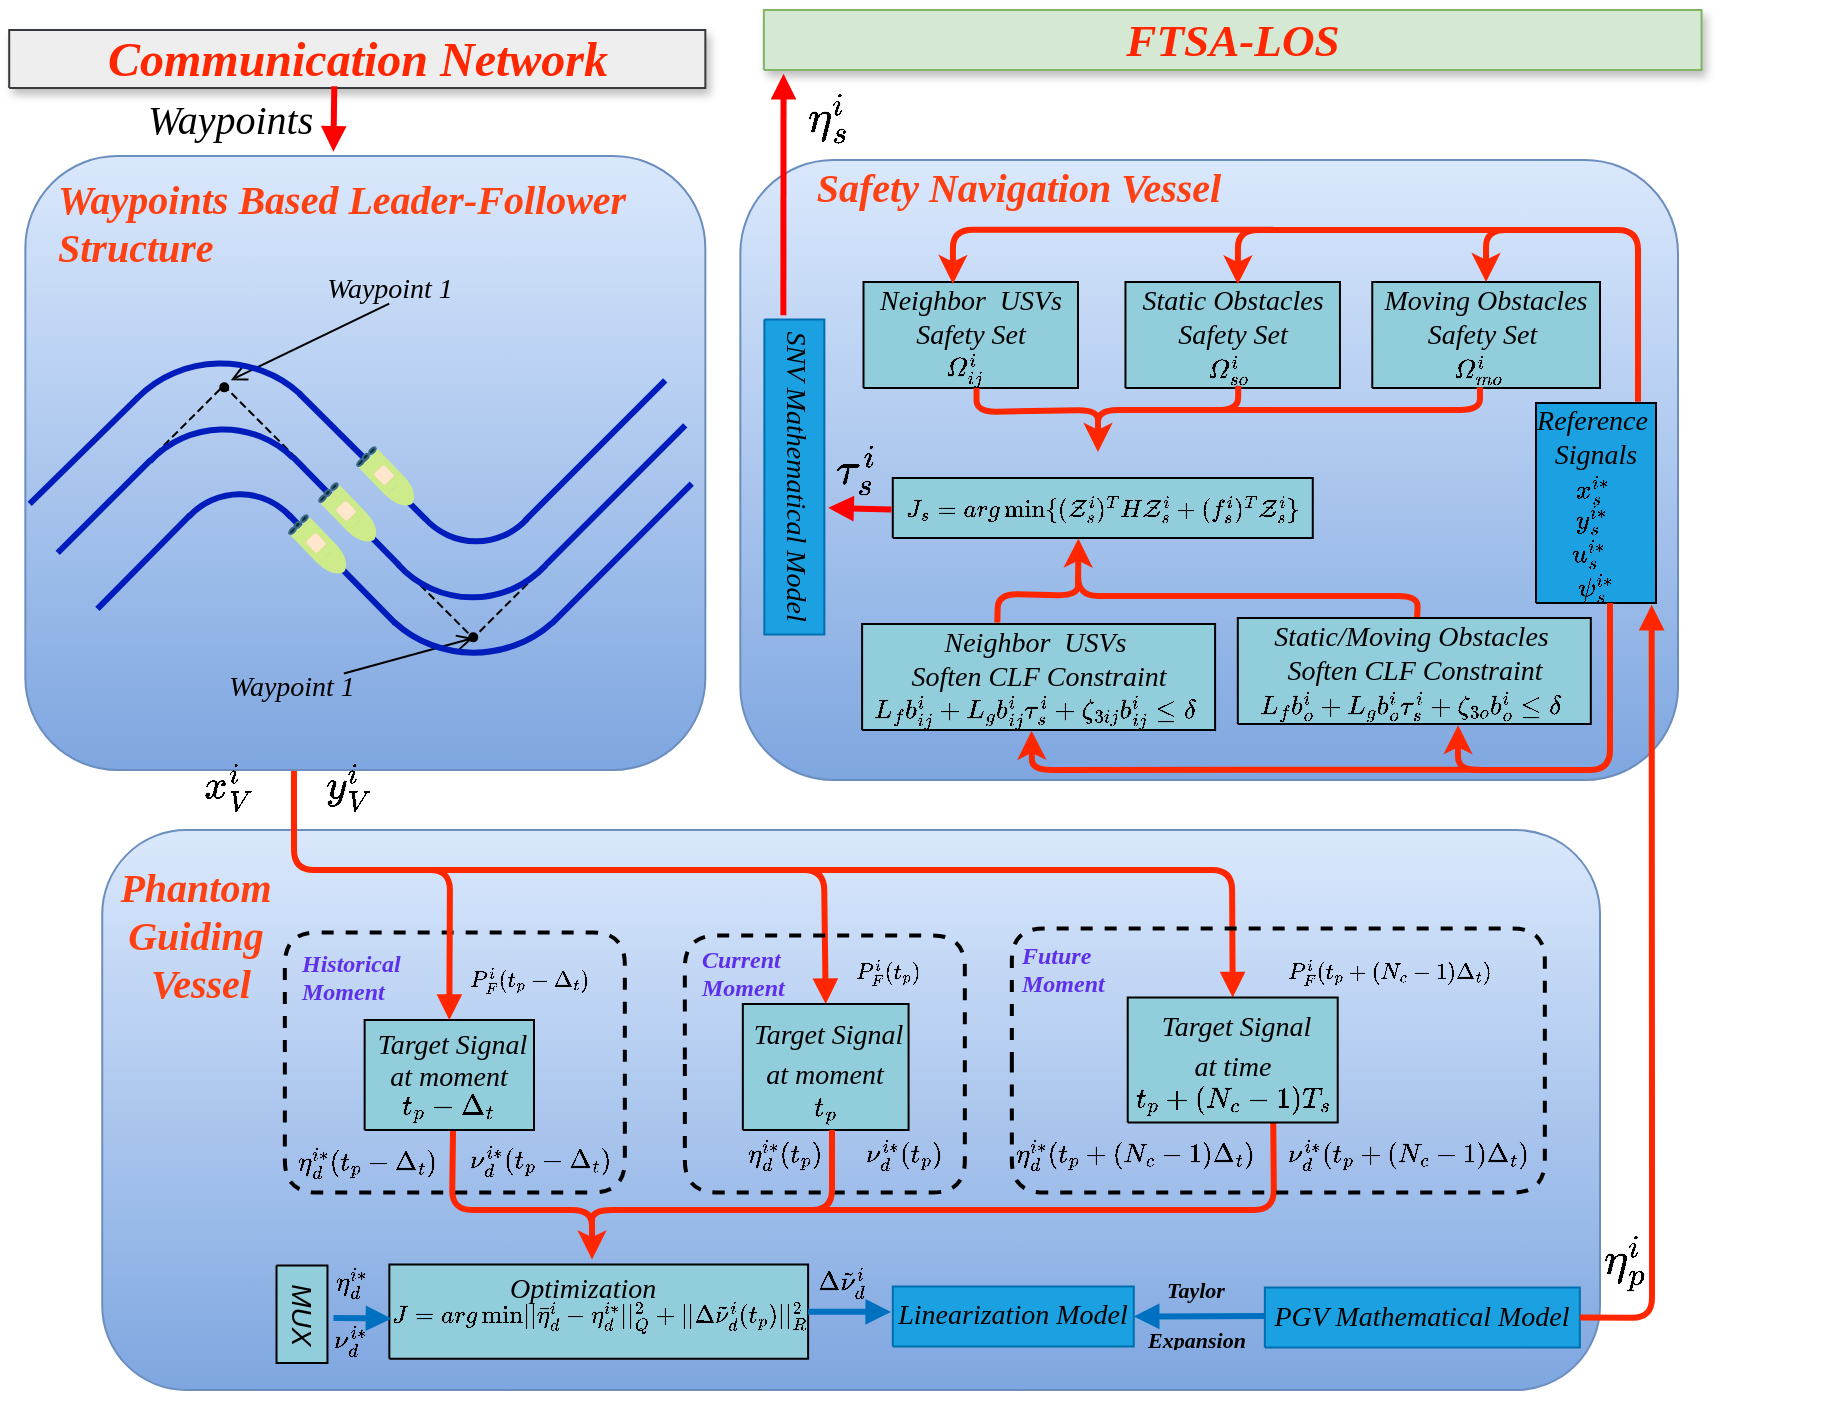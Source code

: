 <mxfile version="28.0.4">
  <diagram name="第 1 页" id="_BpTFwBMnMP1yOmXMjdr">
    <mxGraphModel dx="724" dy="-856" grid="1" gridSize="10" guides="1" tooltips="1" connect="1" arrows="1" fold="1" page="1" pageScale="1" pageWidth="827" pageHeight="1169" math="1" shadow="0">
      <root>
        <mxCell id="0" />
        <mxCell id="1" parent="0" />
        <mxCell id="GamXYhBfgSXfClp50BhV-254" value="" style="rounded=1;whiteSpace=wrap;html=1;fillColor=#dae8fc;strokeColor=#6c8ebf;gradientColor=#7ea6e0;" vertex="1" parent="1">
          <mxGeometry x="561.17" y="1465" width="468.83" height="310" as="geometry" />
        </mxCell>
        <UserObject label="&lt;div style=&quot;font-size: 1px&quot;&gt;&lt;font style=&quot;font-size: 22.58px; font-family: &amp;quot;Times New Roman&amp;quot;; direction: ltr; letter-spacing: 0px; line-height: 120%; opacity: 1;&quot;&gt;&lt;i style=&quot;color: light-dark(rgb(255, 38, 0), rgb(237, 237, 237));&quot;&gt;&lt;b&gt;FTSA-LOS&lt;/b&gt;&lt;/i&gt;&lt;/font&gt;&lt;/div&gt;" tags="流程图" id="GamXYhBfgSXfClp50BhV-221">
          <mxCell style="verticalAlign=middle;align=center;overflow=width;vsdxID=288;rotation=0;fillColor=#d5e8d4;shape=stencil(nZBLDoAgDERP0z3SIyjew0SURgSD+Lu9kMZoXLhwN9O+tukAlrNpJg1SzDH4QW/URgNYgZTkjA4UkwJUgGXng+6DX1zLfmoymdXo17xh5zmRJ6Q42BWCfc2oJfdAr+Yv+AP9Cb7OJ3H/2JG1HNGz/84klThPVCc=);strokeColor=#82b366;shadow=1;spacingTop=-1;spacingBottom=-1;spacingLeft=-1;spacingRight=-1;points=[[1,0.5,0],[0.5,0.5,0],[0.5,0,0]];labelBackgroundColor=none;rounded=0;html=1;whiteSpace=wrap;" vertex="1" parent="1">
            <mxGeometry x="572.94" y="1390" width="468.83" height="30" as="geometry" />
          </mxCell>
        </UserObject>
        <mxCell id="GamXYhBfgSXfClp50BhV-223" value="&lt;span style=&quot;caret-color: rgb(237, 12, 12); color: rgb(0, 0, 0); font-family: &amp;quot;Times New Roman&amp;quot;; font-style: normal; font-variant-caps: normal; font-weight: 400; letter-spacing: normal; text-align: center; text-indent: 0px; text-transform: none; white-space: normal; word-spacing: 0px; -webkit-text-stroke-width: 0px; text-decoration: none; float: none; display: inline !important;&quot;&gt;&lt;font&gt;\(\eta_s^{i}\)&lt;/font&gt;&lt;/span&gt;" style="text;whiteSpace=wrap;html=1;fontSize=22;" vertex="1" parent="1">
          <mxGeometry x="593.18" y="1423.5" width="20" height="27" as="geometry" />
        </mxCell>
        <UserObject label="&lt;font face=&quot;Times New Roman&quot;&gt;&lt;i&gt;&lt;span style=&quot;font-size: 14px; color: light-dark(rgb(0, 0, 0), rgb(255, 173, 173));&quot;&gt;Neighbor &amp;nbsp;USVs &amp;nbsp;Safety Set&amp;nbsp;&lt;/span&gt;&lt;/i&gt;&lt;/font&gt;&lt;div&gt;&lt;span style=&quot;caret-color: rgb(237, 12, 12); font-family: &amp;quot;Times New Roman&amp;quot;; font-size: 13px; font-weight: 700;&quot;&gt;\(\varOmega_{ij}^i\)&lt;/span&gt;&lt;font face=&quot;Times New Roman&quot;&gt;&lt;i&gt;&lt;span style=&quot;font-size: 14px; color: light-dark(rgb(0, 0, 0), rgb(255, 173, 173));&quot;&gt;&amp;nbsp;&amp;nbsp;&lt;/span&gt;&lt;/i&gt;&lt;/font&gt;&lt;/div&gt;" tags="流程图" id="GamXYhBfgSXfClp50BhV-231">
          <mxCell style="verticalAlign=middle;align=center;overflow=width;vsdxID=280;fillColor=#92cddc;gradientColor=none;shape=stencil(nZBLDoAgDERP0z3SIyjew0SURgSD+Lu9kMZoXLhwN9O+tukAlrNpJg1SzDH4QW/URgNYgZTkjA4UkwJUgGXng+6DX1zLfmoymdXo17xh5zmRJ6Q42BWCfc2oJfdAr+Yv+AP9Cb7OJ3H/2JG1HNGz/84klThPVCc=);strokeColor=#000000;spacingTop=-1;spacingBottom=-1;spacingLeft=-1;spacingRight=-1;points=[[1,0.5,0],[0.5,0.5,0],[0.5,0,0]];labelBackgroundColor=none;rounded=0;html=1;whiteSpace=wrap;" vertex="1" parent="1">
            <mxGeometry x="622.75" y="1526" width="107.25" height="53" as="geometry" />
          </mxCell>
        </UserObject>
        <UserObject label="&lt;font face=&quot;Times New Roman&quot;&gt;&lt;i&gt;&lt;span style=&quot;font-size: 14px; color: light-dark(rgb(0, 0, 0), rgb(255, 173, 173));&quot;&gt;Static Obstacles Safety Set&lt;/span&gt;&lt;/i&gt;&lt;/font&gt;&lt;div&gt;&lt;font face=&quot;Times New Roman&quot;&gt;&lt;i&gt;&lt;span style=&quot;font-size: 14px; color: light-dark(rgb(0, 0, 0), rgb(255, 173, 173));&quot;&gt;&amp;nbsp;&lt;/span&gt;&lt;/i&gt;&lt;/font&gt;&lt;span style=&quot;caret-color: rgb(237, 12, 12); font-family: &amp;quot;Times New Roman&amp;quot;; font-size: 13px; font-weight: 700;&quot;&gt;\(\varOmega_{so}^i\)&lt;/span&gt;&lt;font face=&quot;Times New Roman&quot;&gt;&lt;i&gt;&lt;span style=&quot;font-size: 14px; color: light-dark(rgb(0, 0, 0), rgb(255, 173, 173));&quot;&gt;&amp;nbsp;&amp;nbsp;&lt;/span&gt;&lt;/i&gt;&lt;/font&gt;&lt;/div&gt;" tags="流程图" id="GamXYhBfgSXfClp50BhV-232">
          <mxCell style="verticalAlign=middle;align=center;overflow=width;vsdxID=280;fillColor=#92cddc;gradientColor=none;shape=stencil(nZBLDoAgDERP0z3SIyjew0SURgSD+Lu9kMZoXLhwN9O+tukAlrNpJg1SzDH4QW/URgNYgZTkjA4UkwJUgGXng+6DX1zLfmoymdXo17xh5zmRJ6Q42BWCfc2oJfdAr+Yv+AP9Cb7OJ3H/2JG1HNGz/84klThPVCc=);strokeColor=#000000;spacingTop=-1;spacingBottom=-1;spacingLeft=-1;spacingRight=-1;points=[[1,0.5,0],[0.5,0.5,0],[0.5,0,0]];labelBackgroundColor=none;rounded=0;html=1;whiteSpace=wrap;" vertex="1" parent="1">
            <mxGeometry x="753.73" y="1526" width="107.25" height="53" as="geometry" />
          </mxCell>
        </UserObject>
        <UserObject label="&lt;font face=&quot;Times New Roman&quot;&gt;&lt;i&gt;&lt;span style=&quot;font-size: 14px; color: light-dark(rgb(0, 0, 0), rgb(255, 173, 173));&quot;&gt;Moving Obstacles Safety Set&amp;nbsp;&lt;/span&gt;&lt;/i&gt;&lt;/font&gt;&lt;div&gt;&lt;span style=&quot;caret-color: rgb(237, 12, 12); font-family: &amp;quot;Times New Roman&amp;quot;; font-size: 13px; font-weight: 700;&quot;&gt;\(\varOmega_{mo}^i\)&lt;/span&gt;&lt;font face=&quot;Times New Roman&quot;&gt;&lt;i&gt;&lt;span style=&quot;font-size: 14px; color: light-dark(rgb(0, 0, 0), rgb(255, 173, 173));&quot;&gt;&amp;nbsp;&amp;nbsp;&lt;/span&gt;&lt;/i&gt;&lt;/font&gt;&lt;/div&gt;" tags="流程图" id="GamXYhBfgSXfClp50BhV-233">
          <mxCell style="verticalAlign=middle;align=center;overflow=width;vsdxID=280;fillColor=#92cddc;gradientColor=none;shape=stencil(nZBLDoAgDERP0z3SIyjew0SURgSD+Lu9kMZoXLhwN9O+tukAlrNpJg1SzDH4QW/URgNYgZTkjA4UkwJUgGXng+6DX1zLfmoymdXo17xh5zmRJ6Q42BWCfc2oJfdAr+Yv+AP9Cb7OJ3H/2JG1HNGz/84klThPVCc=);strokeColor=#000000;spacingTop=-1;spacingBottom=-1;spacingLeft=-1;spacingRight=-1;points=[[1,0.5,0],[0.5,0.5,0],[0.5,0,0]];labelBackgroundColor=none;rounded=0;html=1;whiteSpace=wrap;" vertex="1" parent="1">
            <mxGeometry x="877.13" y="1526" width="113.87" height="53" as="geometry" />
          </mxCell>
        </UserObject>
        <UserObject label="&lt;span style=&quot;color: rgb(0, 0, 0);&quot;&gt;&lt;font style=&quot;font-size: 14px;&quot; face=&quot;Times New Roman&quot;&gt;&lt;i&gt;Reference&amp;nbsp;&lt;/i&gt;&lt;/font&gt;&lt;/span&gt;&lt;div&gt;&lt;span style=&quot;color: rgb(0, 0, 0);&quot;&gt;&lt;font style=&quot;font-size: 14px;&quot; face=&quot;Times New Roman&quot;&gt;&lt;i&gt;Signals&lt;/i&gt;&lt;/font&gt;&lt;/span&gt;&lt;div&gt;&lt;span style=&quot;caret-color: rgb(237, 12, 12); font-family: &amp;quot;Times New Roman&amp;quot;; font-size: 13px; font-weight: 700;&quot;&gt;\(x_{s}^{i\ast}\)&amp;nbsp;&lt;/span&gt;&lt;/div&gt;&lt;div&gt;&lt;font face=&quot;Times New Roman&quot;&gt;&lt;i&gt;&lt;span style=&quot;font-size: 14px;&quot;&gt;&amp;nbsp;&lt;/span&gt;&lt;/i&gt;&lt;/font&gt;&lt;span style=&quot;caret-color: rgb(237, 12, 12); font-family: &amp;quot;Times New Roman&amp;quot;; font-size: 13px; font-weight: 700;&quot;&gt;\(y_{s}^{i\ast}\)&amp;nbsp;&lt;/span&gt;&lt;font face=&quot;Times New Roman&quot;&gt;&lt;i&gt;&lt;span style=&quot;font-size: 14px;&quot;&gt;&amp;nbsp;&lt;/span&gt;&lt;/i&gt;&lt;/font&gt;&lt;/div&gt;&lt;div&gt;&lt;span style=&quot;caret-color: rgb(237, 12, 12); font-family: &amp;quot;Times New Roman&amp;quot;; font-size: 13px; font-weight: 700;&quot;&gt;\(u_{s}^{i\ast}\)&amp;nbsp;&lt;/span&gt;&lt;font face=&quot;Times New Roman&quot;&gt;&lt;i&gt;&lt;span style=&quot;font-size: 14px;&quot;&gt;&amp;nbsp;&lt;/span&gt;&lt;/i&gt;&lt;/font&gt;&lt;/div&gt;&lt;div&gt;&lt;span style=&quot;caret-color: rgb(237, 12, 12); font-family: &amp;quot;Times New Roman&amp;quot;; font-size: 13px; font-weight: 700;&quot;&gt;\(\psi_{s}^{i\ast}\)&lt;/span&gt;&lt;/div&gt;&lt;/div&gt;" tags="流程图" id="GamXYhBfgSXfClp50BhV-235">
          <mxCell style="verticalAlign=middle;align=center;overflow=width;vsdxID=280;fillColor=#1BA1E2;gradientColor=none;shape=stencil(nZBLDoAgDERP0z3SIyjew0SURgSD+Lu9kMZoXLhwN9O+tukAlrNpJg1SzDH4QW/URgNYgZTkjA4UkwJUgGXng+6DX1zLfmoymdXo17xh5zmRJ6Q42BWCfc2oJfdAr+Yv+AP9Cb7OJ3H/2JG1HNGz/84klThPVCc=);strokeColor=#000000;spacingTop=-1;spacingBottom=-1;spacingLeft=-1;spacingRight=-1;points=[[1,0.5,0],[0.5,0.5,0],[0.5,0,0]];labelBackgroundColor=none;rounded=0;html=1;whiteSpace=wrap;" vertex="1" parent="1">
            <mxGeometry x="959" y="1586.5" width="60" height="100" as="geometry" />
          </mxCell>
        </UserObject>
        <UserObject label="&lt;i style=&quot;font-family: &amp;quot;Times New Roman&amp;quot;;&quot;&gt;&lt;span style=&quot;font-size: 14px;&quot;&gt;Neighbor &amp;nbsp;USVs&amp;nbsp;&lt;/span&gt;&lt;/i&gt;&lt;div&gt;&lt;font style=&quot;font-size: 14px;&quot; face=&quot;Times New Roman&quot;&gt;&lt;i&gt;Soften CLF Constraint&lt;/i&gt;&lt;/font&gt;&lt;div&gt;&lt;font face=&quot;Times New Roman&quot;&gt;&lt;i&gt;&lt;span style=&quot;font-size: 14px; color: light-dark(rgb(0, 0, 0), rgb(255, 173, 173));&quot;&gt;&amp;nbsp;&lt;/span&gt;&lt;/i&gt;&lt;/font&gt;&lt;span style=&quot;caret-color: rgb(237, 12, 12); font-family: &amp;quot;Times New Roman&amp;quot;; font-size: 13px; font-weight: 700;&quot;&gt;\(L_f b_{ij}^i + L_{g} b_{ij}^i \tau_{s}^i + \zeta_{3ij} b_{ij}^i \leq \delta \)&lt;/span&gt;&lt;font face=&quot;Times New Roman&quot;&gt;&lt;i&gt;&lt;span style=&quot;font-size: 14px; color: light-dark(rgb(0, 0, 0), rgb(255, 173, 173));&quot;&gt;&amp;nbsp;&amp;nbsp;&lt;/span&gt;&lt;/i&gt;&lt;/font&gt;&lt;/div&gt;&lt;/div&gt;" tags="流程图" id="GamXYhBfgSXfClp50BhV-249">
          <mxCell style="verticalAlign=middle;align=center;overflow=width;vsdxID=280;fillColor=#92cddc;gradientColor=none;shape=stencil(nZBLDoAgDERP0z3SIyjew0SURgSD+Lu9kMZoXLhwN9O+tukAlrNpJg1SzDH4QW/URgNYgZTkjA4UkwJUgGXng+6DX1zLfmoymdXo17xh5zmRJ6Q42BWCfc2oJfdAr+Yv+AP9Cb7OJ3H/2JG1HNGz/84klThPVCc=);strokeColor=#000000;spacingTop=-1;spacingBottom=-1;spacingLeft=-1;spacingRight=-1;points=[[1,0.5,0],[0.5,0.5,0],[0.5,0,0]];labelBackgroundColor=none;rounded=0;html=1;whiteSpace=wrap;" vertex="1" parent="1">
            <mxGeometry x="622.05" y="1697" width="176.5" height="53" as="geometry" />
          </mxCell>
        </UserObject>
        <UserObject label="&lt;span style=&quot;font-family: &amp;quot;Times New Roman&amp;quot;; font-weight: 700;&quot;&gt;\(J_s={\mathop{arg\min}}\{(\mathcal{Z}_s^i)^T H \mathcal{Z}_s^i +(f_s^i)^T \mathcal{Z}_s^i\}\)&lt;/span&gt;" tags="流程图" id="GamXYhBfgSXfClp50BhV-251">
          <mxCell style="verticalAlign=middle;align=center;overflow=width;vsdxID=280;fillColor=#92cddc;gradientColor=none;shape=stencil(nZBLDoAgDERP0z3SIyjew0SURgSD+Lu9kMZoXLhwN9O+tukAlrNpJg1SzDH4QW/URgNYgZTkjA4UkwJUgGXng+6DX1zLfmoymdXo17xh5zmRJ6Q42BWCfc2oJfdAr+Yv+AP9Cb7OJ3H/2JG1HNGz/84klThPVCc=);strokeColor=#000000;spacingTop=-1;spacingBottom=-1;spacingLeft=-1;spacingRight=-1;points=[[1,0.5,0],[0.5,0.5,0],[0.5,0,0]];labelBackgroundColor=none;rounded=0;html=1;whiteSpace=wrap;" vertex="1" parent="1">
            <mxGeometry x="637.39" y="1624" width="210" height="30" as="geometry" />
          </mxCell>
        </UserObject>
        <UserObject label="&lt;i style=&quot;font-family: &amp;quot;Times New Roman&amp;quot;;&quot;&gt;&lt;span style=&quot;font-size: 14px;&quot;&gt;Static/Moving Obstacles&lt;/span&gt;&lt;/i&gt;&lt;i style=&quot;font-family: &amp;quot;Times New Roman&amp;quot;;&quot;&gt;&lt;span style=&quot;font-size: 14px;&quot;&gt;&amp;nbsp;&lt;/span&gt;&lt;/i&gt;&lt;div&gt;&lt;font style=&quot;font-size: 14px;&quot; face=&quot;Times New Roman&quot;&gt;&lt;i&gt;Soften CLF Constraint&lt;/i&gt;&lt;/font&gt;&lt;div&gt;&lt;font face=&quot;Times New Roman&quot;&gt;&lt;i&gt;&lt;span style=&quot;font-size: 14px; color: light-dark(rgb(0, 0, 0), rgb(255, 173, 173));&quot;&gt;&amp;nbsp;&lt;/span&gt;&lt;/i&gt;&lt;/font&gt;&lt;span style=&quot;caret-color: rgb(237, 12, 12); font-family: &amp;quot;Times New Roman&amp;quot;; font-size: 13px; font-weight: 700;&quot;&gt;\(L_f b_{o}^i + L_{g} b_{o}^i \tau_{s}^i + \zeta_{3o} b_{o}^i \leq \delta \)&lt;/span&gt;&lt;font face=&quot;Times New Roman&quot;&gt;&lt;i&gt;&lt;span style=&quot;font-size: 14px; color: light-dark(rgb(0, 0, 0), rgb(255, 173, 173));&quot;&gt;&amp;nbsp;&amp;nbsp;&lt;/span&gt;&lt;/i&gt;&lt;/font&gt;&lt;/div&gt;&lt;/div&gt;" tags="流程图" id="GamXYhBfgSXfClp50BhV-253">
          <mxCell style="verticalAlign=middle;align=center;overflow=width;vsdxID=280;fillColor=#92cddc;gradientColor=none;shape=stencil(nZBLDoAgDERP0z3SIyjew0SURgSD+Lu9kMZoXLhwN9O+tukAlrNpJg1SzDH4QW/URgNYgZTkjA4UkwJUgGXng+6DX1zLfmoymdXo17xh5zmRJ6Q42BWCfc2oJfdAr+Yv+AP9Cb7OJ3H/2JG1HNGz/84klThPVCc=);strokeColor=#000000;spacingTop=-1;spacingBottom=-1;spacingLeft=-1;spacingRight=-1;points=[[1,0.5,0],[0.5,0.5,0],[0.5,0,0]];labelBackgroundColor=none;rounded=0;html=1;whiteSpace=wrap;" vertex="1" parent="1">
            <mxGeometry x="809.91" y="1694" width="176.5" height="53" as="geometry" />
          </mxCell>
        </UserObject>
        <mxCell id="GamXYhBfgSXfClp50BhV-257" value="" style="rounded=1;whiteSpace=wrap;html=1;fillColor=#dae8fc;strokeColor=#6c8ebf;gradientColor=#7ea6e0;" vertex="1" parent="1">
          <mxGeometry x="242.12" y="1800" width="748.88" height="280" as="geometry" />
        </mxCell>
        <UserObject label="" tags="连接线" id="GamXYhBfgSXfClp50BhV-261">
          <mxCell style="vsdxID=250;edgeStyle=none;startArrow=none;endArrow=block;startSize=5;endSize=5;strokeWidth=3;strokeColor=#0070c0;spacingTop=0;spacingBottom=0;spacingLeft=0;spacingRight=0;verticalAlign=middle;html=1;labelBackgroundColor=#ffffff;rounded=0;entryX=1;entryY=0.5;entryDx=0;entryDy=0;entryPerimeter=0;exitX=0.011;exitY=0.473;exitDx=0;exitDy=0;exitPerimeter=0;" edge="1" parent="1" source="GamXYhBfgSXfClp50BhV-279" target="GamXYhBfgSXfClp50BhV-280">
            <mxGeometry relative="1" as="geometry">
              <Array as="points" />
              <mxPoint x="773.419" y="2038.54" as="sourcePoint" />
              <mxPoint x="773.769" y="2068.55" as="targetPoint" />
            </mxGeometry>
          </mxCell>
        </UserObject>
        <UserObject label="&lt;div&gt;&lt;font style=&quot;color: rgb(0, 0, 0); direction: ltr; letter-spacing: 0px; line-height: 120%; opacity: 1;&quot;&gt;&lt;font style=&quot;font-size: 11px;&quot;&gt;Taylor&lt;/font&gt;&lt;br&gt;&lt;/font&gt;&lt;/div&gt;" tags="背景" id="GamXYhBfgSXfClp50BhV-263">
          <mxCell style="verticalAlign=middle;align=center;overflow=width;vsdxID=252;fillColor=none;gradientColor=none;shape=stencil(nZBLDoAgDERP0z3SIyjew0SURgSD+Lu9kMZoXLhwN9O+tukAlrNpJg1SzDH4QW/URgNYgZTkjA4UkwJUgGXng+6DX1zLfmoymdXo17xh5zmRJ6Q42BWCfc2oJfdAr+Yv+AP9Cb7OJ3H/2JG1HNGz/84klThPVCc=);strokeColor=none;spacingTop=-1;spacingBottom=-1;spacingLeft=-1;spacingRight=-1;points=[];labelBackgroundColor=none;rounded=0;html=1;whiteSpace=wrap;fontFamily=Times New Roman;fontStyle=3" vertex="1" parent="1">
            <mxGeometry x="767.91" y="2021.75" width="42" height="16.5" as="geometry" />
          </mxCell>
        </UserObject>
        <UserObject label="" tags="连接线" id="GamXYhBfgSXfClp50BhV-264">
          <mxCell style="vsdxID=259;edgeStyle=none;startArrow=none;endArrow=block;startSize=5;endSize=5;strokeWidth=3;strokeColor=light-dark(#ff2600, #4cacf1);spacingTop=0;spacingBottom=0;spacingLeft=0;spacingRight=0;verticalAlign=middle;html=1;labelBackgroundColor=#FFFFFF;rounded=1;curved=0;entryX=0.5;entryY=0;entryDx=0;entryDy=0;entryPerimeter=0;" edge="1" parent="1" target="GamXYhBfgSXfClp50BhV-308">
            <mxGeometry relative="1" as="geometry">
              <mxPoint y="-1" as="offset" />
              <Array as="points">
                <mxPoint x="603" y="1820" />
              </Array>
              <mxPoint x="527" y="1820" as="sourcePoint" />
              <mxPoint x="685.744" y="1844.819" as="targetPoint" />
            </mxGeometry>
          </mxCell>
        </UserObject>
        <UserObject label="&lt;span style=&quot;caret-color: rgb(176, 0, 0); color: light-dark(rgb(0, 0, 0), rgb(255, 173, 173));&quot;&gt;&lt;font style=&quot;font-size: 11px;&quot;&gt;Expansion&lt;/font&gt;&lt;/span&gt;" tags="背景" id="GamXYhBfgSXfClp50BhV-268">
          <mxCell style="verticalAlign=middle;align=center;overflow=width;vsdxID=252;fillColor=none;gradientColor=none;shape=stencil(nZBLDoAgDERP0z3SIyjew0SURgSD+Lu9kMZoXLhwN9O+tukAlrNpJg1SzDH4QW/URgNYgZTkjA4UkwJUgGXng+6DX1zLfmoymdXo17xh5zmRJ6Q42BWCfc2oJfdAr+Yv+AP9Cb7OJ3H/2JG1HNGz/84klThPVCc=);strokeColor=none;spacingTop=-1;spacingBottom=-1;spacingLeft=-1;spacingRight=-1;points=[];labelBackgroundColor=none;rounded=0;html=1;whiteSpace=wrap;fontFamily=Times New Roman;fontStyle=3" vertex="1" parent="1">
            <mxGeometry x="762.91" y="2047.25" width="53" height="11.5" as="geometry" />
          </mxCell>
        </UserObject>
        <mxCell id="GamXYhBfgSXfClp50BhV-272" value="&lt;font style=&quot;font-size: 20px;&quot;&gt;Phantom&amp;nbsp;&lt;/font&gt;&lt;div&gt;&lt;font style=&quot;font-size: 20px;&quot;&gt;Guiding&amp;nbsp;&lt;/font&gt;&lt;/div&gt;&lt;div&gt;&lt;font style=&quot;font-size: 20px;&quot;&gt;Vessel&lt;/font&gt;&lt;/div&gt;" style="text;html=1;align=center;verticalAlign=middle;whiteSpace=wrap;rounded=0;fontFamily=Times New Roman;fontStyle=3;fontSize=14;fontColor=light-dark(#ff4013, #ededed);" vertex="1" parent="1">
          <mxGeometry x="239.12" y="1808.5" width="105.21" height="86.5" as="geometry" />
        </mxCell>
        <UserObject label="MUX&lt;div&gt;&lt;div&gt;&lt;/div&gt;&lt;/div&gt;" tags="流程图" id="GamXYhBfgSXfClp50BhV-273">
          <mxCell style="verticalAlign=middle;align=center;overflow=width;vsdxID=380;fillColor=#92cddc;gradientColor=none;shape=stencil(nZBLDoAgDERP0z3SIyjew0SURgSD+Lu9kMZoXLhwN9O+tukAlrNpJg1SzDH4QW/URgNYgZTkjA4UkwJUgGXng+6DX1zLfmoymdXo17xh5zmRJ6Q42BWCfc2oJfdAr+Yv+AP9Cb7OJ3H/2JG1HNGz/84klThPVCc=);strokeColor=#000000;spacingTop=-1;spacingBottom=-1;spacingLeft=-1;spacingRight=-1;points=[[1,0.5,0],[0.5,0.5,0],[0.5,0,0]];labelBackgroundColor=none;rounded=0;html=1;whiteSpace=wrap;rotation=90;fontSize=14;fontStyle=2" vertex="1" parent="1">
            <mxGeometry x="317.66" y="2029.41" width="48.67" height="25.46" as="geometry" />
          </mxCell>
        </UserObject>
        <mxCell id="GamXYhBfgSXfClp50BhV-274" value="&lt;span style=&quot;caret-color: rgb(237, 12, 12); color: rgb(0, 0, 0); font-family: &amp;quot;Times New Roman&amp;quot;; font-style: normal; font-variant-caps: normal; font-weight: 400; letter-spacing: normal; text-align: center; text-indent: 0px; text-transform: none; white-space: normal; word-spacing: 0px; -webkit-text-stroke-width: 0px; text-decoration: none; float: none; display: inline !important;&quot;&gt;&lt;font style=&quot;font-size: 13px;&quot;&gt;\(\eta_d^{i\ast}\)&lt;/font&gt;&lt;/span&gt;" style="text;whiteSpace=wrap;html=1;fontSize=19;" vertex="1" parent="1">
          <mxGeometry x="356.684" y="2005.54" width="20" height="27" as="geometry" />
        </mxCell>
        <mxCell id="GamXYhBfgSXfClp50BhV-275" value="&lt;span style=&quot;caret-color: rgb(237, 12, 12); color: rgb(0, 0, 0); font-family: &amp;quot;Times New Roman&amp;quot;; font-style: normal; font-variant-caps: normal; font-weight: 400; letter-spacing: normal; text-align: center; text-indent: 0px; text-transform: none; white-space: normal; word-spacing: 0px; -webkit-text-stroke-width: 0px; text-decoration: none; float: none; display: inline !important;&quot;&gt;&lt;font style=&quot;font-size: 13px;&quot;&gt;\(\nu_d^{i\ast}\)&lt;/font&gt;&lt;/span&gt;" style="text;whiteSpace=wrap;html=1;fontSize=19;" vertex="1" parent="1">
          <mxGeometry x="355.68" y="2035.25" width="20" height="31" as="geometry" />
        </mxCell>
        <UserObject label="&lt;div&gt;&lt;font style=&quot;color: rgb(0, 0, 0); direction: ltr; letter-spacing: 0px; line-height: 120%; opacity: 1;&quot;&gt;&lt;span style=&quot;caret-color: rgb(0, 0, 0); color: rgb(0, 0, 0);&quot;&gt;&lt;font style=&quot;font-size: 14px;&quot;&gt;&lt;span&gt;PGV Mathematical Model&lt;/span&gt;&lt;/font&gt;&lt;/span&gt;&lt;/font&gt;&lt;/div&gt;" tags="流程图" id="GamXYhBfgSXfClp50BhV-279">
          <mxCell style="verticalAlign=middle;align=center;overflow=width;vsdxID=320;shape=stencil(nZBLDoAgDERP0z3SIyjew0SURgSD+Lu9kMZoXLhwN9O+tukAlrNpJg1SzDH4QW/URgNYgZTkjA4UkwJUgGXng+6DX1zLfmoymdXo17xh5zmRJ6Q42BWCfc2oJfdAr+Yv+AP9Cb7OJ3H/2JG1HNGz/84klThPVCc=);spacingTop=-1;spacingBottom=-1;spacingLeft=-1;spacingRight=-1;points=[[1,0.5,0],[0.5,0.5,0],[0.5,0,0]];labelBackgroundColor=none;rounded=0;html=1;whiteSpace=wrap;fontFamily=Times New Roman;fontStyle=2;fillColor=#1BA1E2;fontColor=#ffffff;strokeColor=#006EAF;" vertex="1" parent="1">
            <mxGeometry x="823.414" y="2028.75" width="157.5" height="30" as="geometry" />
          </mxCell>
        </UserObject>
        <UserObject label="&lt;div&gt;&lt;font style=&quot;color: rgb(0, 0, 0); direction: ltr; letter-spacing: 0px; line-height: 120%; opacity: 1;&quot;&gt;&lt;span style=&quot;caret-color: rgb(0, 0, 0); color: rgb(0, 0, 0);&quot;&gt;&lt;font style=&quot;font-size: 14px;&quot;&gt;&lt;span&gt;Linearization Model&lt;/span&gt;&lt;/font&gt;&lt;/span&gt;&lt;/font&gt;&lt;/div&gt;" tags="流程图" id="GamXYhBfgSXfClp50BhV-280">
          <mxCell style="verticalAlign=middle;align=center;overflow=width;vsdxID=320;shape=stencil(nZBLDoAgDERP0z3SIyjew0SURgSD+Lu9kMZoXLhwN9O+tukAlrNpJg1SzDH4QW/URgNYgZTkjA4UkwJUgGXng+6DX1zLfmoymdXo17xh5zmRJ6Q42BWCfc2oJfdAr+Yv+AP9Cb7OJ3H/2JG1HNGz/84klThPVCc=);spacingTop=-1;spacingBottom=-1;spacingLeft=-1;spacingRight=-1;points=[[1,0.5,0],[0.5,0.5,0],[0.5,0,0]];labelBackgroundColor=none;rounded=0;html=1;whiteSpace=wrap;fontFamily=Times New Roman;fontStyle=2;fillColor=#1ba1e2;fontColor=#ffffff;strokeColor=#006EAF;" vertex="1" parent="1">
            <mxGeometry x="637.394" y="2028.25" width="120.5" height="30" as="geometry" />
          </mxCell>
        </UserObject>
        <UserObject label="" tags="连接线" id="GamXYhBfgSXfClp50BhV-288">
          <mxCell style="vsdxID=259;edgeStyle=none;startArrow=none;endArrow=block;startSize=5;endSize=5;strokeWidth=3;strokeColor=light-dark(#ff2600, #4cacf1);spacingTop=0;spacingBottom=0;spacingLeft=0;spacingRight=0;verticalAlign=middle;html=1;labelBackgroundColor=#FFFFFF;rounded=1;curved=0;entryX=0.5;entryY=0;entryDx=0;entryDy=0;entryPerimeter=0;" edge="1" parent="1" target="GamXYhBfgSXfClp50BhV-314">
            <mxGeometry relative="1" as="geometry">
              <mxPoint y="-1" as="offset" />
              <Array as="points">
                <mxPoint x="338" y="1820" />
                <mxPoint x="807" y="1820" />
              </Array>
              <mxPoint x="338" y="1740.09" as="sourcePoint" />
              <mxPoint x="489.184" y="1861.25" as="targetPoint" />
            </mxGeometry>
          </mxCell>
        </UserObject>
        <UserObject label="" tags="连接线" id="GamXYhBfgSXfClp50BhV-289">
          <mxCell style="vsdxID=259;edgeStyle=none;startArrow=none;endArrow=none;startSize=5;endSize=5;strokeWidth=3;strokeColor=light-dark(#ff2600, #4cacf1);spacingTop=0;spacingBottom=0;spacingLeft=0;spacingRight=0;verticalAlign=middle;html=1;labelBackgroundColor=#FFFFFF;rounded=1;curved=0;endFill=0;entryX=0.693;entryY=0.992;entryDx=0;entryDy=0;entryPerimeter=0;" edge="1" parent="1" target="GamXYhBfgSXfClp50BhV-314">
            <mxGeometry relative="1" as="geometry">
              <mxPoint y="-1" as="offset" />
              <Array as="points">
                <mxPoint x="828" y="1990" />
              </Array>
              <mxPoint x="597" y="1990" as="sourcePoint" />
              <mxPoint x="799.36" y="1924.5" as="targetPoint" />
            </mxGeometry>
          </mxCell>
        </UserObject>
        <UserObject label="" tags="连接线" id="GamXYhBfgSXfClp50BhV-290">
          <mxCell style="vsdxID=259;edgeStyle=none;startArrow=none;endArrow=classic;startSize=5;endSize=5;strokeWidth=3;strokeColor=light-dark(#ff2600, #4cacf1);spacingTop=0;spacingBottom=0;spacingLeft=0;spacingRight=0;verticalAlign=middle;html=1;labelBackgroundColor=#FFFFFF;rounded=1;curved=0;exitX=0.522;exitY=0.984;exitDx=0;exitDy=0;exitPerimeter=0;endFill=1;startFill=0;entryX=0.487;entryY=-0.004;entryDx=0;entryDy=0;entryPerimeter=0;" edge="1" parent="1" source="GamXYhBfgSXfClp50BhV-300" target="GamXYhBfgSXfClp50BhV-294">
            <mxGeometry relative="1" as="geometry">
              <mxPoint y="-1" as="offset" />
              <Array as="points">
                <mxPoint x="417" y="1990" />
                <mxPoint x="487" y="1990" />
              </Array>
              <mxPoint x="428.54" y="1996.66" as="sourcePoint" />
              <mxPoint x="571.22" y="2031.66" as="targetPoint" />
            </mxGeometry>
          </mxCell>
        </UserObject>
        <mxCell id="GamXYhBfgSXfClp50BhV-291" value="&lt;span style=&quot;caret-color: rgb(237, 12, 12); color: rgb(0, 0, 0); font-family: &amp;quot;Times New Roman&amp;quot;; font-style: normal; font-variant-caps: normal; font-weight: 400; letter-spacing: normal; text-align: center; text-indent: 0px; text-transform: none; white-space: normal; word-spacing: 0px; -webkit-text-stroke-width: 0px; text-decoration: none; float: none; display: inline !important;&quot;&gt;&lt;font style=&quot;font-size: 13px;&quot;&gt;\(\Delta\tilde{\nu}_d^{i}\)&lt;/font&gt;&lt;/span&gt;" style="text;whiteSpace=wrap;html=1;fontSize=19;" vertex="1" parent="1">
          <mxGeometry x="598.45" y="2005.66" width="20.81" height="24.75" as="geometry" />
        </mxCell>
        <mxCell id="GamXYhBfgSXfClp50BhV-292" value="&lt;div&gt;&lt;font style=&quot;font-family: &amp;quot;Times New Roman&amp;quot;; color: rgb(0, 0, 0); direction: ltr; letter-spacing: 0px; line-height: 120%; opacity: 1;&quot;&gt;&lt;br&gt;&lt;/font&gt;&lt;/div&gt;" style="verticalAlign=top;align=center;overflow=width;vsdxID=370;fillColor=#92cddc;gradientColor=none;shape=stencil(nZBLDoAgDERP0z3SIyjew0SURgSD+Lu9kMZoXLhwN9O+tukAlrNpJg1SzDH4QW/URgNYgZTkjA4UkwJUgGXng+6DX1zLfmoymdXo17xh5zmRJ6Q42BWCfc2oJfdAr+Yv+AP9Cb7OJ3H/2JG1HNGz/84klThPVCc=);strokeColor=#000000;spacingTop=-1;spacingBottom=-1;spacingLeft=-1;spacingRight=-1;points=[[1,0.5,0],[0.5,0.5,0],[0.5,0,0]];labelBackgroundColor=none;rounded=0;html=1;whiteSpace=wrap;" vertex="1" parent="1">
          <mxGeometry x="385.68" y="2017.23" width="209.369" height="47.205" as="geometry" />
        </mxCell>
        <mxCell id="GamXYhBfgSXfClp50BhV-293" value="&lt;div style=&quot;text-align: center;&quot;&gt;\(J={\mathop{arg\min}}||\bar{\eta}_d^i-\eta_d^{i\ast}||_Q^2+||\Delta \tilde{\nu}_{d}^i{(t_p)}||_R^2\)&lt;/div&gt;" style="text;whiteSpace=wrap;html=1;fontSize=12;fontFamily=Times New Roman;fontStyle=1" vertex="1" parent="1">
          <mxGeometry x="384.6" y="2028.41" width="198.35" height="24.845" as="geometry" />
        </mxCell>
        <mxCell id="GamXYhBfgSXfClp50BhV-294" value="&lt;i style=&quot;caret-color: rgb(0, 0, 0); color: rgb(0, 0, 0); font-family: &amp;quot;Times New Roman&amp;quot;; font-size: 14px; font-variant-caps: normal; font-weight: 400; letter-spacing: normal; orphans: auto; text-align: center; text-indent: 0px; text-transform: none; white-space: normal; widows: auto; word-spacing: 0px; -webkit-text-stroke-width: 0px; text-decoration: none;&quot;&gt;Optimization&lt;/i&gt;" style="text;whiteSpace=wrap;html=1;" vertex="1" parent="1">
          <mxGeometry x="444.094" y="2014.746" width="88.155" height="12.422" as="geometry" />
        </mxCell>
        <UserObject label="" tags="连接线" id="GamXYhBfgSXfClp50BhV-295">
          <mxCell style="vsdxID=250;edgeStyle=none;startArrow=none;endArrow=block;startSize=5;endSize=5;strokeWidth=3;strokeColor=#0070c0;spacingTop=0;spacingBottom=0;spacingLeft=0;spacingRight=0;verticalAlign=middle;html=1;labelBackgroundColor=#ffffff;rounded=0;entryX=-0.007;entryY=0.424;entryDx=0;entryDy=0;entryPerimeter=0;exitX=1;exitY=0.5;exitDx=0;exitDy=0;exitPerimeter=0;" edge="1" parent="1" source="GamXYhBfgSXfClp50BhV-292" target="GamXYhBfgSXfClp50BhV-280">
            <mxGeometry relative="1" as="geometry">
              <Array as="points" />
              <mxPoint x="605.009" y="2011.832" as="sourcePoint" />
              <mxPoint x="692.99" y="2047.26" as="targetPoint" />
            </mxGeometry>
          </mxCell>
        </UserObject>
        <UserObject label="" tags="连接线" id="GamXYhBfgSXfClp50BhV-297">
          <mxCell style="vsdxID=250;edgeStyle=none;startArrow=none;endArrow=block;startSize=5;endSize=5;strokeWidth=3;strokeColor=#0070c0;spacingTop=0;spacingBottom=0;spacingLeft=0;spacingRight=0;verticalAlign=middle;html=1;labelBackgroundColor=#ffffff;rounded=0;entryX=1.028;entryY=0.335;entryDx=0;entryDy=0;entryPerimeter=0;exitX=0.537;exitY=-0.118;exitDx=0;exitDy=0;exitPerimeter=0;" edge="1" parent="1" source="GamXYhBfgSXfClp50BhV-273">
            <mxGeometry relative="1" as="geometry">
              <Array as="points" />
              <mxPoint x="354.37" y="2045.219" as="sourcePoint" />
              <mxPoint x="386.684" y="2044.275" as="targetPoint" />
            </mxGeometry>
          </mxCell>
        </UserObject>
        <UserObject label="" tags="背景" id="GamXYhBfgSXfClp50BhV-299">
          <mxCell style="vsdxID=318;fillColor=none;shape=stencil(nZFLDsIwDERP4y0yiUBiXcoFOEFEDLEISZWm/E5PWhepdMGiWdkzz7Y0AV21zjQECtuc4pUebLMDvQelODhKnEsFugZdnWOiS4pdsNI3ppAKB4WszKx7WqFJpyO/adQ2q93P2wokW27x3l9/CotivcZJlP4gqOcwQb/mIvgPuhCcnS/FkI8kx95LvFN/nmeR5C90/QE=);dashed=1;strokeColor=#000000;strokeWidth=2;points=[[1,0.5,0],[0.5,0,0],[0.5,0.5,0],[0.5,0.5,0]];labelBackgroundColor=none;rounded=1;html=1;whiteSpace=wrap;fontColor=#ffffff;" vertex="1" parent="1">
            <mxGeometry x="333.42" y="1851.25" width="170" height="130" as="geometry" />
          </mxCell>
        </UserObject>
        <UserObject label="&lt;div&gt;&lt;span style=&quot;color: rgb(0, 0, 0);&quot;&gt;&lt;font face=&quot;Times New Roman&quot; style=&quot;font-size: 14px;&quot;&gt;&lt;i&gt;&lt;font style=&quot;direction: ltr; letter-spacing: 0px; line-height: 120%; opacity: 1; color: rgb(0, 0, 0);&quot;&gt;&amp;nbsp;&lt;/font&gt;&lt;font style=&quot;direction: ltr; letter-spacing: 0px; line-height: 120%; opacity: 1; color: rgb(0, 0, 0);&quot;&gt;Target&lt;/font&gt;&lt;font style=&quot;direction: ltr; letter-spacing: 0px; line-height: 120%; opacity: 1; color: rgb(0, 0, 0);&quot;&gt; &lt;/font&gt;&lt;font style=&quot;direction: ltr; letter-spacing: 0px; line-height: 120%; opacity: 1; color: rgb(0, 0, 0);&quot;&gt;&lt;font&gt;Signal&lt;/font&gt;&lt;br&gt;&lt;/font&gt;&lt;/i&gt;&lt;/font&gt;&lt;/span&gt;&lt;/div&gt;&lt;div&gt;&lt;font style=&quot;direction: ltr; letter-spacing: 0px; line-height: 120%; opacity: 1; color: rgb(0, 0, 0);&quot;&gt;&lt;span style=&quot;caret-color: rgb(237, 12, 12); color: rgb(0, 0, 0);&quot;&gt;&lt;font face=&quot;Times New Roman&quot; style=&quot;font-size: 14px;&quot;&gt;&lt;i&gt;at moment&lt;/i&gt;&lt;/font&gt;&lt;/span&gt;&lt;/font&gt;&lt;/div&gt;&lt;div&gt;&lt;font style=&quot;direction: ltr; letter-spacing: 0px; line-height: 120%; opacity: 1; color: rgb(0, 0, 0);&quot;&gt;&lt;span style=&quot;caret-color: rgb(237, 12, 12); color: rgb(0, 0, 0);&quot;&gt;&lt;font face=&quot;Times New Roman&quot; style=&quot;font-size: 14px;&quot;&gt;&lt;i&gt;\(t_p-\Delta_t\)&lt;/i&gt;&lt;/font&gt;&lt;/span&gt;&lt;/font&gt;&lt;/div&gt;" tags="流程图" id="GamXYhBfgSXfClp50BhV-300">
          <mxCell style="verticalAlign=middle;align=center;overflow=width;vsdxID=280;fillColor=#92cddc;gradientColor=none;shape=stencil(nZBLDoAgDERP0z3SIyjew0SURgSD+Lu9kMZoXLhwN9O+tukAlrNpJg1SzDH4QW/URgNYgZTkjA4UkwJUgGXng+6DX1zLfmoymdXo17xh5zmRJ6Q42BWCfc2oJfdAr+Yv+AP9Cb7OJ3H/2JG1HNGz/84klThPVCc=);strokeColor=#000000;spacingTop=-1;spacingBottom=-1;spacingLeft=-1;spacingRight=-1;points=[[1,0.5,0],[0.5,0.5,0],[0.5,0,0]];labelBackgroundColor=none;rounded=0;html=1;whiteSpace=wrap;" vertex="1" parent="1">
            <mxGeometry x="373.32" y="1895" width="84.68" height="55" as="geometry" />
          </mxCell>
        </UserObject>
        <mxCell id="GamXYhBfgSXfClp50BhV-301" value="&lt;span style=&quot;caret-color: rgb(237, 12, 12); color: rgb(0, 0, 0); font-family: &amp;quot;Times New Roman&amp;quot;; font-style: normal; font-variant-caps: normal; letter-spacing: normal; text-align: center; text-indent: 0px; text-transform: none; white-space: normal; word-spacing: 0px; -webkit-text-stroke-width: 0px; text-decoration: none; float: none; display: inline !important;&quot;&gt;&lt;font&gt;\(P_F^i(t_p-\Delta_t)\)&lt;/font&gt;&lt;/span&gt;" style="text;whiteSpace=wrap;html=1;fontSize=11;fontStyle=1" vertex="1" parent="1">
          <mxGeometry x="424.42" y="1861.25" width="73.25" height="30" as="geometry" />
        </mxCell>
        <mxCell id="GamXYhBfgSXfClp50BhV-302" value="Historical&#xa;Moment" style="text;whiteSpace=wrap;fontStyle=3;fontFamily=Times New Roman;fontColor=light-dark(#5e30eb, #ededed);" vertex="1" parent="1">
          <mxGeometry x="339.98" y="1852.75" width="53.44" height="35" as="geometry" />
        </mxCell>
        <mxCell id="GamXYhBfgSXfClp50BhV-303" value="&lt;span style=&quot;caret-color: rgb(237, 12, 12); color: rgb(0, 0, 0); font-family: &amp;quot;Times New Roman&amp;quot;; font-style: normal; font-variant-caps: normal; letter-spacing: normal; text-align: center; text-indent: 0px; text-transform: none; white-space: normal; word-spacing: 0px; -webkit-text-stroke-width: 0px; text-decoration: none; float: none; display: inline !important;&quot;&gt;&lt;font&gt;\(\eta_d^{i\ast}(t_p-\Delta_t)\)&lt;/font&gt;&lt;/span&gt;" style="text;whiteSpace=wrap;html=1;fontSize=13;fontStyle=1" vertex="1" parent="1">
          <mxGeometry x="337.976" y="1951.25" width="71.38" height="27" as="geometry" />
        </mxCell>
        <mxCell id="GamXYhBfgSXfClp50BhV-304" value="&lt;span style=&quot;caret-color: rgb(237, 12, 12); color: rgb(0, 0, 0); font-family: &amp;quot;Times New Roman&amp;quot;; font-style: normal; font-variant-caps: normal; letter-spacing: normal; text-align: center; text-indent: 0px; text-transform: none; white-space: normal; word-spacing: 0px; -webkit-text-stroke-width: 0px; text-decoration: none; float: none; display: inline !important;&quot;&gt;&lt;font&gt;\(\nu_d^{i\ast}(t_p-\Delta_t)\)&lt;/font&gt;&lt;/span&gt;" style="text;whiteSpace=wrap;html=1;fontSize=13;fontStyle=1" vertex="1" parent="1">
          <mxGeometry x="424.416" y="1950" width="81.75" height="29.5" as="geometry" />
        </mxCell>
        <UserObject label="" tags="背景" id="GamXYhBfgSXfClp50BhV-307">
          <mxCell style="vsdxID=319;shape=stencil(nZFLDsIwDERP4y0yiUBiXcoFOEFEDLEISZWm/E5PWhepdMGiWdkzz7Y0AV21zjQECtuc4pUebLMDvQelODhKnEsFugZdnWOiS4pdsNI3ppAKB4WszKx7WqFJpyO/adQ2q93P2wokW27x3l9/CotivcZJlP4gqOcwQb/mIvgPuhCcnS/FkI8kx95LvFN/nmeR5C90/QE=);dashed=1;strokeWidth=2;points=[[1,0.5,0],[0.5,0,0],[0.5,0.5,0],[0.5,0.5,0]];labelBackgroundColor=none;rounded=1;html=1;whiteSpace=wrap;fillColor=none;" vertex="1" parent="1">
            <mxGeometry x="533.42" y="1852.75" width="140" height="128.5" as="geometry" />
          </mxCell>
        </UserObject>
        <UserObject label="&lt;div&gt;&lt;font face=&quot;Times New Roman&quot; style=&quot;color: rgb(0, 0, 0); direction: ltr; letter-spacing: 0px; line-height: 120%; opacity: 1; font-size: 14px;&quot;&gt;&lt;i&gt;&lt;div style=&quot;caret-color: rgb(0, 0, 0); color: rgb(0, 0, 0);&quot;&gt;&lt;span style=&quot;color: rgb(0, 0, 0);&quot;&gt;&lt;font style=&quot;direction: ltr; letter-spacing: 0px; line-height: 23.712px; opacity: 1; color: rgb(0, 0, 0);&quot;&gt;&amp;nbsp;&lt;/font&gt;&lt;font style=&quot;direction: ltr; letter-spacing: 0px; line-height: 21.6px; opacity: 1; color: rgb(0, 0, 0);&quot;&gt;Target&lt;/font&gt;&lt;font style=&quot;direction: ltr; letter-spacing: 0px; line-height: 23.712px; opacity: 1; color: rgb(0, 0, 0);&quot;&gt;&amp;nbsp;&lt;/font&gt;&lt;font style=&quot;direction: ltr; letter-spacing: 0px; line-height: 14.4px; opacity: 1; color: rgb(0, 0, 0);&quot;&gt;&lt;font&gt;Signal&lt;/font&gt;&lt;br&gt;&lt;/font&gt;&lt;/span&gt;&lt;/div&gt;&lt;div style=&quot;caret-color: rgb(0, 0, 0); color: rgb(0, 0, 0);&quot;&gt;&lt;font style=&quot;direction: ltr; letter-spacing: 0px; line-height: 14.4px; opacity: 1; color: rgb(0, 0, 0);&quot;&gt;&lt;span style=&quot;caret-color: rgb(237, 12, 12); color: rgb(0, 0, 0);&quot;&gt;&lt;font&gt;at moment&lt;/font&gt;&lt;/span&gt;&lt;/font&gt;&lt;/div&gt;&lt;div style=&quot;caret-color: rgb(0, 0, 0); color: rgb(0, 0, 0);&quot;&gt;&lt;font style=&quot;direction: ltr; letter-spacing: 0px; line-height: 14.4px; opacity: 1; color: rgb(0, 0, 0);&quot;&gt;&lt;span style=&quot;caret-color: rgb(237, 12, 12); color: rgb(0, 0, 0);&quot;&gt;&lt;font&gt;\(t_p\)&lt;/font&gt;&lt;/span&gt;&lt;/font&gt;&lt;/div&gt;&lt;/i&gt;&lt;/font&gt;&lt;/div&gt;" tags="流程图" id="GamXYhBfgSXfClp50BhV-308">
          <mxCell style="verticalAlign=middle;align=center;overflow=width;vsdxID=294;fillColor=#92cddc;gradientColor=none;shape=stencil(nZBLDoAgDERP0z3SIyjew0SURgSD+Lu9kMZoXLhwN9O+tukAlrNpJg1SzDH4QW/URgNYgZTkjA4UkwJUgGXng+6DX1zLfmoymdXo17xh5zmRJ6Q42BWCfc2oJfdAr+Yv+AP9Cb7OJ3H/2JG1HNGz/84klThPVCc=);strokeColor=#000000;spacingTop=-1;spacingBottom=-1;spacingLeft=-1;spacingRight=-1;points=[[1,0.5,0],[0.5,0.5,0],[0.5,0,0]];labelBackgroundColor=none;rounded=0;html=1;whiteSpace=wrap;" vertex="1" parent="1">
            <mxGeometry x="562.42" y="1887" width="82.87" height="63" as="geometry" />
          </mxCell>
        </UserObject>
        <mxCell id="GamXYhBfgSXfClp50BhV-309" value="&lt;span style=&quot;caret-color: rgb(237, 12, 12); color: rgb(0, 0, 0); font-family: &amp;quot;Times New Roman&amp;quot;; font-style: normal; font-variant-caps: normal; letter-spacing: normal; text-align: center; text-indent: 0px; text-transform: none; white-space: normal; word-spacing: 0px; -webkit-text-stroke-width: 0px; text-decoration: none; float: none; display: inline !important;&quot;&gt;&lt;font&gt;\(P_F^i(t_p)\)&lt;/font&gt;&lt;/span&gt;" style="text;whiteSpace=wrap;html=1;fontSize=11;fontStyle=1" vertex="1" parent="1">
          <mxGeometry x="617.42" y="1857.25" width="50" height="28" as="geometry" />
        </mxCell>
        <mxCell id="GamXYhBfgSXfClp50BhV-310" value="Current &#xa;Moment" style="text;whiteSpace=wrap;fontStyle=3;fontFamily=Times New Roman;fontColor=light-dark(#5e30eb, #ededed);" vertex="1" parent="1">
          <mxGeometry x="539.74" y="1851.25" width="53.68" height="40" as="geometry" />
        </mxCell>
        <mxCell id="GamXYhBfgSXfClp50BhV-311" value="&lt;span style=&quot;caret-color: rgb(237, 12, 12); color: rgb(0, 0, 0); font-family: &amp;quot;Times New Roman&amp;quot;; font-style: normal; font-variant-caps: normal; letter-spacing: normal; text-align: center; text-indent: 0px; text-transform: none; white-space: normal; word-spacing: 0px; -webkit-text-stroke-width: 0px; text-decoration: none; float: none; display: inline !important;&quot;&gt;&lt;font&gt;\(\eta_d^{i\ast}(t_p)\)&lt;/font&gt;&lt;/span&gt;" style="text;whiteSpace=wrap;html=1;fontSize=13;fontStyle=1" vertex="1" parent="1">
          <mxGeometry x="563.176" y="1947.25" width="50" height="31" as="geometry" />
        </mxCell>
        <mxCell id="GamXYhBfgSXfClp50BhV-312" value="&lt;span style=&quot;caret-color: rgb(237, 12, 12); color: rgb(0, 0, 0); font-family: &amp;quot;Times New Roman&amp;quot;; font-style: normal; font-variant-caps: normal; letter-spacing: normal; text-align: center; text-indent: 0px; text-transform: none; white-space: normal; word-spacing: 0px; -webkit-text-stroke-width: 0px; text-decoration: none; float: none; display: inline !important;&quot;&gt;&lt;font&gt;\(\nu_d^{i\ast}(t_p)\)&lt;/font&gt;&lt;/span&gt;" style="text;whiteSpace=wrap;html=1;fontSize=13;fontStyle=1" vertex="1" parent="1">
          <mxGeometry x="622.046" y="1947" width="40.75" height="37.5" as="geometry" />
        </mxCell>
        <UserObject label="" tags="背景" id="GamXYhBfgSXfClp50BhV-313">
          <mxCell style="vsdxID=373;shape=stencil(nZFLDsIwDERP4y0yiUBiXcoFOEFEDLEISZWm/E5PWhepdMGiWdkzz7Y0AV21zjQECtuc4pUebLMDvQelODhKnEsFugZdnWOiS4pdsNI3ppAKB4WszKx7WqFJpyO/adQ2q93P2wokW27x3l9/CotivcZJlP4gqOcwQb/mIvgPuhCcnS/FkI8kx95LvFN/nmeR5C90/QE=);dashed=1;strokeWidth=2;points=[[1,0.5,0],[0.5,0,0],[0.5,0.5,0],[0.5,0.5,0]];labelBackgroundColor=none;rounded=1;html=1;whiteSpace=wrap;fillColor=none;" vertex="1" parent="1">
            <mxGeometry x="696.92" y="1849.25" width="266.5" height="132" as="geometry" />
          </mxCell>
        </UserObject>
        <UserObject label="&lt;font face=&quot;Times New Roman&quot; style=&quot;color: rgb(0, 0, 0); direction: ltr; letter-spacing: 0px; line-height: 120%; opacity: 1; font-size: 14px;&quot;&gt;&lt;i&gt;&lt;div style=&quot;caret-color: rgb(0, 0, 0); color: rgb(0, 0, 0);&quot;&gt;&lt;span style=&quot;color: rgb(0, 0, 0);&quot;&gt;&lt;font style=&quot;direction: ltr; letter-spacing: 0px; line-height: 23.712px; opacity: 1; color: rgb(0, 0, 0);&quot;&gt;&amp;nbsp;&lt;/font&gt;&lt;font style=&quot;direction: ltr; letter-spacing: 0px; line-height: 21.6px; opacity: 1; color: rgb(0, 0, 0);&quot;&gt;Target&lt;/font&gt;&lt;font style=&quot;direction: ltr; letter-spacing: 0px; line-height: 23.712px; opacity: 1; color: rgb(0, 0, 0);&quot;&gt;&amp;nbsp;&lt;/font&gt;&lt;font style=&quot;direction: ltr; letter-spacing: 0px; line-height: 14.4px; opacity: 1; color: rgb(0, 0, 0);&quot;&gt;&lt;font&gt;Signal&lt;/font&gt;&lt;br&gt;&lt;/font&gt;&lt;/span&gt;&lt;/div&gt;&lt;div style=&quot;caret-color: rgb(0, 0, 0); color: rgb(0, 0, 0);&quot;&gt;&lt;font style=&quot;direction: ltr; letter-spacing: 0px; line-height: 14.4px; opacity: 1; color: rgb(0, 0, 0);&quot;&gt;&lt;span style=&quot;caret-color: rgb(237, 12, 12); color: rgb(0, 0, 0);&quot;&gt;&lt;font&gt;at time&lt;/font&gt;&lt;/span&gt;&lt;/font&gt;&lt;span style=&quot;caret-color: rgb(237, 12, 12); color: rgb(0, 0, 0); letter-spacing: 0px;&quot;&gt;\(t_p+(N_c-1)T_s\)&lt;/span&gt;&lt;/div&gt;&lt;/i&gt;&lt;/font&gt;" tags="流程图" id="GamXYhBfgSXfClp50BhV-314">
          <mxCell style="verticalAlign=middle;align=center;overflow=width;vsdxID=364;fillColor=#92cddc;gradientColor=none;shape=stencil(nZBLDoAgDERP0z3SIyjew0SURgSD+Lu9kMZoXLhwN9O+tukAlrNpJg1SzDH4QW/URgNYgZTkjA4UkwJUgGXng+6DX1zLfmoymdXo17xh5zmRJ6Q42BWCfc2oJfdAr+Yv+AP9Cb7OJ3H/2JG1HNGz/84klThPVCc=);strokeColor=#000000;spacingTop=-1;spacingBottom=-1;spacingLeft=-1;spacingRight=-1;points=[[1,0.5,0],[0.5,0.5,0],[0.5,0,0]];labelBackgroundColor=none;rounded=0;html=1;whiteSpace=wrap;fontSize=16;" vertex="1" parent="1">
            <mxGeometry x="754.86" y="1883.75" width="105" height="62.5" as="geometry" />
          </mxCell>
        </UserObject>
        <mxCell id="GamXYhBfgSXfClp50BhV-315" value="&lt;span style=&quot;caret-color: rgb(237, 12, 12); color: rgb(0, 0, 0); font-family: &amp;quot;Times New Roman&amp;quot;; font-style: normal; font-variant-caps: normal; letter-spacing: normal; text-align: center; text-indent: 0px; text-transform: none; white-space: normal; word-spacing: 0px; -webkit-text-stroke-width: 0px; text-decoration: none; float: none; display: inline !important;&quot;&gt;&lt;font&gt;\(P_F^i(t_p+(N_c-1)\Delta_t)\)&lt;/font&gt;&lt;/span&gt;" style="text;whiteSpace=wrap;html=1;fontSize=11;fontStyle=1" vertex="1" parent="1">
          <mxGeometry x="833.42" y="1857.25" width="97.75" height="20.75" as="geometry" />
        </mxCell>
        <mxCell id="GamXYhBfgSXfClp50BhV-316" value="Future&#xa;Moment" style="text;whiteSpace=wrap;fontStyle=3;fontFamily=Times New Roman;fontColor=light-dark(#5e30eb, #ededed);" vertex="1" parent="1">
          <mxGeometry x="700.36" y="1849.25" width="56.5" height="38.5" as="geometry" />
        </mxCell>
        <mxCell id="GamXYhBfgSXfClp50BhV-317" value="&lt;span style=&quot;caret-color: rgb(237, 12, 12); color: rgb(0, 0, 0); font-family: &amp;quot;Times New Roman&amp;quot;; font-style: normal; font-variant-caps: normal; letter-spacing: normal; text-align: center; text-indent: 0px; text-transform: none; white-space: normal; word-spacing: 0px; -webkit-text-stroke-width: 0px; text-decoration: none; float: none; display: inline !important;&quot;&gt;\(\eta_d^{i\ast}(t_p+(N_c-1)\Delta_t)\)&lt;/span&gt;" style="text;whiteSpace=wrap;html=1;fontSize=13;fontStyle=1" vertex="1" parent="1">
          <mxGeometry x="696.926" y="1947.25" width="98.5" height="29.25" as="geometry" />
        </mxCell>
        <mxCell id="GamXYhBfgSXfClp50BhV-318" value="&lt;span style=&quot;caret-color: rgb(237, 12, 12); color: rgb(0, 0, 0); font-family: &amp;quot;Times New Roman&amp;quot;; font-style: normal; font-variant-caps: normal; letter-spacing: normal; text-align: center; text-indent: 0px; text-transform: none; white-space: normal; word-spacing: 0px; -webkit-text-stroke-width: 0px; text-decoration: none; float: none; display: inline !important;&quot;&gt;\(\nu_d^{i\ast}(t_p+(N_c-1)\Delta_t)\)&lt;/span&gt;" style="text;whiteSpace=wrap;html=1;fontSize=13;fontStyle=1" vertex="1" parent="1">
          <mxGeometry x="833.416" y="1947" width="103.5" height="27.5" as="geometry" />
        </mxCell>
        <UserObject label="&lt;div&gt;&lt;font style=&quot;font-family: &amp;quot;Times New Roman&amp;quot;; direction: ltr; letter-spacing: 0px; line-height: 120%; opacity: 1; font-size: 24px; color: light-dark(rgb(255, 38, 0), rgb(237, 237, 237));&quot;&gt;&lt;b&gt;Communication Network&lt;/b&gt;&lt;/font&gt;&lt;font style=&quot;font-size: 22.58px; font-family: &amp;quot;Times New Roman&amp;quot;; color: rgb(0, 0, 0); direction: ltr; letter-spacing: 0px; line-height: 120%; opacity: 1;&quot;&gt;&lt;br&gt;&lt;/font&gt;&lt;/div&gt;" tags="流程图" id="GamXYhBfgSXfClp50BhV-321">
          <mxCell style="verticalAlign=middle;align=center;overflow=width;vsdxID=235;rotation=0;fillColor=#eeeeee;shape=stencil(nZBLDoAgDERP0z3SIyjew0SURgSD+Lu9kMZoXLhwN9O+tukAlrNpJg1SzDH4QW/URgNYgZTkjA4UkwJUgGXng+6DX1zLfmoymdXo17xh5zmRJ6Q42BWCfc2oJfdAr+Yv+AP9Cb7OJ3H/2JG1HNGz/84klThPVCc=);strokeColor=#36393d;shadow=1;spacingTop=-1;spacingBottom=-1;spacingLeft=-1;spacingRight=-1;points=[[1,0.5,0],[0.5,0.5,0],[0.5,0,0]];labelBackgroundColor=none;rounded=0;html=1;whiteSpace=wrap;fontStyle=2" vertex="1" parent="1">
            <mxGeometry x="195.6" y="1400" width="348.07" height="29" as="geometry" />
          </mxCell>
        </UserObject>
        <UserObject label="" tags="连接线" id="GamXYhBfgSXfClp50BhV-324">
          <mxCell style="vsdxID=374;edgeStyle=none;startArrow=none;endArrow=block;startSize=5;endSize=5;strokeWidth=3;strokeColor=#FF0000;spacingTop=0;spacingBottom=0;spacingLeft=0;spacingRight=0;verticalAlign=middle;html=1;labelBackgroundColor=#FFFFFF;rounded=0;entryX=0.453;entryY=-0.007;entryDx=0;entryDy=0;entryPerimeter=0;exitX=0.467;exitY=0.971;exitDx=0;exitDy=0;exitPerimeter=0;" edge="1" parent="1" target="GamXYhBfgSXfClp50BhV-329" source="GamXYhBfgSXfClp50BhV-321">
            <mxGeometry relative="1" as="geometry">
              <mxPoint x="-1" as="offset" />
              <Array as="points" />
              <mxPoint x="360" y="1430" as="sourcePoint" />
              <mxPoint x="356.62" y="1435.75" as="targetPoint" />
            </mxGeometry>
          </mxCell>
        </UserObject>
        <mxCell id="GamXYhBfgSXfClp50BhV-325" value="&lt;div style=&quot;text-align: center;&quot;&gt;&lt;font face=&quot;Times New Roman&quot;&gt;&lt;span style=&quot;caret-color: rgb(237, 12, 12);&quot;&gt;Waypoints&lt;/span&gt;&lt;/font&gt;&lt;/div&gt;" style="text;whiteSpace=wrap;html=1;fontSize=20;fontStyle=2;fontColor=#000000;" vertex="1" parent="1">
          <mxGeometry x="263.37" y="1426" width="87.75" height="30" as="geometry" />
        </mxCell>
        <UserObject label="" tags="连接线" id="GamXYhBfgSXfClp50BhV-381">
          <mxCell style="vsdxID=259;edgeStyle=none;startArrow=none;endArrow=none;startSize=5;endSize=5;strokeWidth=3;strokeColor=light-dark(#ff2600, #4cacf1);spacingTop=0;spacingBottom=0;spacingLeft=0;spacingRight=0;verticalAlign=middle;html=1;labelBackgroundColor=#FFFFFF;rounded=1;curved=0;endFill=0;startFill=0;" edge="1" parent="1">
            <mxGeometry relative="1" as="geometry">
              <mxPoint y="-1" as="offset" />
              <Array as="points">
                <mxPoint x="487" y="1990" />
                <mxPoint x="607" y="1990" />
              </Array>
              <mxPoint x="487" y="2000" as="sourcePoint" />
              <mxPoint x="607" y="1950" as="targetPoint" />
            </mxGeometry>
          </mxCell>
        </UserObject>
        <mxCell id="GamXYhBfgSXfClp50BhV-382" value="&lt;div&gt;&lt;font style=&quot;font-size: 20px;&quot;&gt;Safety&amp;nbsp;&lt;/font&gt;&lt;span style=&quot;font-size: 20px;&quot;&gt;Navigation&amp;nbsp;&lt;/span&gt;&lt;span style=&quot;font-size: 20px;&quot;&gt;Vessel&lt;/span&gt;&lt;/div&gt;" style="text;html=1;align=center;verticalAlign=middle;whiteSpace=wrap;rounded=0;fontFamily=Times New Roman;fontStyle=3;fontSize=14;fontColor=light-dark(#ff4013, #ededed);" vertex="1" parent="1">
          <mxGeometry x="597" y="1463" width="206.85" height="30" as="geometry" />
        </mxCell>
        <UserObject label="" tags="连接线" id="GamXYhBfgSXfClp50BhV-384">
          <mxCell style="vsdxID=259;edgeStyle=none;startArrow=none;endArrow=block;startSize=5;endSize=5;strokeWidth=3;strokeColor=light-dark(#ff2600, #4cacf1);spacingTop=0;spacingBottom=0;spacingLeft=0;spacingRight=0;verticalAlign=middle;html=1;labelBackgroundColor=#FFFFFF;rounded=1;curved=0;entryX=0.964;entryY=1.009;entryDx=0;entryDy=0;entryPerimeter=0;exitX=1;exitY=0.5;exitDx=0;exitDy=0;exitPerimeter=0;" edge="1" parent="1" source="GamXYhBfgSXfClp50BhV-279" target="GamXYhBfgSXfClp50BhV-235">
            <mxGeometry relative="1" as="geometry">
              <mxPoint y="-1" as="offset" />
              <Array as="points">
                <mxPoint x="1017" y="2044" />
                <mxPoint x="1017" y="1960" />
              </Array>
              <mxPoint x="1074.75" y="1838.87" as="sourcePoint" />
              <mxPoint x="1098.77" y="1913.87" as="targetPoint" />
            </mxGeometry>
          </mxCell>
        </UserObject>
        <mxCell id="GamXYhBfgSXfClp50BhV-387" value="&lt;span style=&quot;caret-color: rgb(237, 12, 12); color: rgb(0, 0, 0); font-family: &amp;quot;Times New Roman&amp;quot;; font-style: normal; font-variant-caps: normal; font-weight: 400; letter-spacing: normal; text-align: center; text-indent: 0px; text-transform: none; white-space: normal; word-spacing: 0px; -webkit-text-stroke-width: 0px; text-decoration: none; float: none; display: inline !important;&quot;&gt;&lt;font&gt;\(\eta_p^{i}\)&lt;/font&gt;&lt;/span&gt;" style="text;whiteSpace=wrap;html=1;fontSize=22;" vertex="1" parent="1">
          <mxGeometry x="991" y="1994.75" width="20" height="27" as="geometry" />
        </mxCell>
        <UserObject label="" tags="连接线" id="GamXYhBfgSXfClp50BhV-388">
          <mxCell style="vsdxID=259;edgeStyle=none;startArrow=none;endArrow=classic;startSize=5;endSize=5;strokeWidth=3;strokeColor=light-dark(#ff2600, #4cacf1);spacingTop=0;spacingBottom=0;spacingLeft=0;spacingRight=0;verticalAlign=middle;html=1;labelBackgroundColor=#FFFFFF;rounded=1;curved=0;endFill=1;startFill=0;entryX=0.5;entryY=0;entryDx=0;entryDy=0;entryPerimeter=0;exitX=0.85;exitY=-0.006;exitDx=0;exitDy=0;exitPerimeter=0;" edge="1" parent="1" source="GamXYhBfgSXfClp50BhV-235" target="GamXYhBfgSXfClp50BhV-233">
            <mxGeometry relative="1" as="geometry">
              <mxPoint y="-1" as="offset" />
              <Array as="points">
                <mxPoint x="1010" y="1500" />
                <mxPoint x="934" y="1500" />
              </Array>
              <mxPoint x="1000" y="1580" as="sourcePoint" />
              <mxPoint x="1160" y="1602.82" as="targetPoint" />
            </mxGeometry>
          </mxCell>
        </UserObject>
        <mxCell id="GamXYhBfgSXfClp50BhV-327" value="" style="verticalLabelPosition=bottom;verticalAlign=top;html=1;shape=mxgraph.basic.arc;startAngle=0.869;endAngle=0.133;strokeWidth=3;rotation=-180;fillColor=#60a917;fontColor=#ffffff;strokeColor=#2D7600;" vertex="1" parent="1">
          <mxGeometry x="384.366" y="1565.114" width="85.5" height="86.57" as="geometry" />
        </mxCell>
        <mxCell id="GamXYhBfgSXfClp50BhV-328" value="" style="endArrow=none;html=1;rounded=0;strokeColor=#2D7600;align=center;verticalAlign=middle;fontFamily=Helvetica;fontSize=11;fontColor=default;labelBackgroundColor=default;strokeWidth=3;fillColor=#60a917;exitX=0.841;exitY=0.133;exitDx=0;exitDy=0;exitPerimeter=0;entryX=0.866;entryY=0.162;entryDx=0;entryDy=0;entryPerimeter=0;" edge="1" parent="1" source="GamXYhBfgSXfClp50BhV-351" target="GamXYhBfgSXfClp50BhV-327">
          <mxGeometry width="50" height="50" relative="1" as="geometry">
            <mxPoint x="345.616" y="1590.18" as="sourcePoint" />
            <mxPoint x="382.116" y="1623.68" as="targetPoint" />
          </mxGeometry>
        </mxCell>
        <mxCell id="GamXYhBfgSXfClp50BhV-329" value="" style="rounded=1;whiteSpace=wrap;html=1;fillColor=#dae8fc;strokeColor=#6c8ebf;gradientColor=#7ea6e0;" vertex="1" parent="1">
          <mxGeometry x="203.67" y="1463" width="340" height="307" as="geometry" />
        </mxCell>
        <mxCell id="GamXYhBfgSXfClp50BhV-330" value="" style="shape=partialRectangle;whiteSpace=wrap;html=1;top=0;left=0;fillColor=none;rotation=-135;dashed=1;" vertex="1" parent="1">
          <mxGeometry x="272.87" y="1590.18" width="60" height="60" as="geometry" />
        </mxCell>
        <mxCell id="GamXYhBfgSXfClp50BhV-331" value="" style="verticalLabelPosition=bottom;verticalAlign=top;html=1;shape=mxgraph.basic.arc;startAngle=0.869;endAngle=0.123;strokeWidth=3;fillColor=#0050ef;fontColor=#ffffff;strokeColor=#001DBC;" vertex="1" parent="1">
          <mxGeometry x="252.62" y="1599.69" width="100" height="100" as="geometry" />
        </mxCell>
        <mxCell id="GamXYhBfgSXfClp50BhV-332" value="" style="endArrow=none;html=1;rounded=0;strokeColor=#001DBC;align=center;verticalAlign=middle;fontFamily=Helvetica;fontSize=11;fontColor=default;labelBackgroundColor=default;exitX=0.5;exitY=0.5;exitDx=0;exitDy=0;exitPerimeter=0;strokeWidth=3;fillColor=#0050ef;" edge="1" parent="1">
          <mxGeometry width="50" height="50" relative="1" as="geometry">
            <mxPoint x="219.84" y="1661.442" as="sourcePoint" />
            <mxPoint x="266.62" y="1614.686" as="targetPoint" />
          </mxGeometry>
        </mxCell>
        <mxCell id="GamXYhBfgSXfClp50BhV-333" value="" style="ellipse;whiteSpace=wrap;html=1;aspect=fixed;fillColor=#000000;" vertex="1" parent="1">
          <mxGeometry x="301.12" y="1576.68" width="4" height="4" as="geometry" />
        </mxCell>
        <mxCell id="GamXYhBfgSXfClp50BhV-334" value="" style="shape=partialRectangle;whiteSpace=wrap;html=1;top=0;left=0;fillColor=none;fontFamily=Helvetica;fontSize=11;fontColor=default;labelBackgroundColor=default;rotation=-315;dashed=1;" vertex="1" parent="1">
          <mxGeometry x="402.62" y="1643.685" width="50" height="50" as="geometry" />
        </mxCell>
        <mxCell id="GamXYhBfgSXfClp50BhV-335" value="" style="verticalLabelPosition=bottom;verticalAlign=top;html=1;shape=mxgraph.basic.pie;startAngle=0.126;endAngle=0.875;fontFamily=Helvetica;fontSize=11;fontColor=default;labelBackgroundColor=default;dashed=1;dashPattern=1 4;rotation=-180;strokeColor=none;fillColor=none;" vertex="1" parent="1">
          <mxGeometry x="377.62" y="1582.685" width="100" height="100" as="geometry" />
        </mxCell>
        <mxCell id="GamXYhBfgSXfClp50BhV-336" value="" style="endArrow=none;html=1;rounded=0;strokeColor=#001DBC;align=center;verticalAlign=middle;fontFamily=Helvetica;fontSize=11;fontColor=default;labelBackgroundColor=default;strokeWidth=3;fillColor=#0050ef;" edge="1" parent="1">
          <mxGeometry width="50" height="50" relative="1" as="geometry">
            <mxPoint x="533.62" y="1597.685" as="sourcePoint" />
            <mxPoint x="463.62" y="1667.685" as="targetPoint" />
          </mxGeometry>
        </mxCell>
        <mxCell id="GamXYhBfgSXfClp50BhV-337" value="" style="ellipse;whiteSpace=wrap;html=1;aspect=fixed;fillColor=#000000;" vertex="1" parent="1">
          <mxGeometry x="425.62" y="1701.68" width="4" height="4" as="geometry" />
        </mxCell>
        <mxCell id="GamXYhBfgSXfClp50BhV-338" value="" style="endArrow=none;html=1;rounded=0;strokeColor=#001DBC;align=center;verticalAlign=middle;fontFamily=Helvetica;fontSize=11;fontColor=default;labelBackgroundColor=default;strokeWidth=3;fillColor=#0050ef;" edge="1" parent="1">
          <mxGeometry width="50" height="50" relative="1" as="geometry">
            <mxPoint x="337.62" y="1613.685" as="sourcePoint" />
            <mxPoint x="390.62" y="1667.685" as="targetPoint" />
          </mxGeometry>
        </mxCell>
        <mxCell id="GamXYhBfgSXfClp50BhV-339" value="" style="verticalLabelPosition=bottom;verticalAlign=top;html=1;shape=mxgraph.basic.arc;startAngle=0.869;endAngle=0.133;strokeWidth=3;rotation=-180;fillColor=#0050ef;fontColor=#ffffff;strokeColor=#001DBC;" vertex="1" parent="1">
          <mxGeometry x="377.12" y="1583.68" width="100" height="100" as="geometry" />
        </mxCell>
        <mxCell id="GamXYhBfgSXfClp50BhV-340" value="" style="group;rotation=180;" vertex="1" connectable="0" parent="1">
          <mxGeometry x="347.116" y="1624.246" width="36.415" height="34.451" as="geometry" />
        </mxCell>
        <mxCell id="GamXYhBfgSXfClp50BhV-341" style="vsdxID=272;rotation=-224;fillColor=#cdeb8b;shape=stencil(lZPRcoMgEEW/hkeZZdERntPkP5gElamVDJrG/H2xUBQzk2ne2OWwFy67hB/GTl01QRgnZz/13VymjvAPgmiGTjsz+RXhR8IPjXW6dfY2XEJ8VQu5rL7s91JhDueAAi6HEB4hwQB+41OgzzcXcJZ4FvmYkZIyGVIzRigSMZSCchEJnhMxlDWt6peyuWYpqRS5JvPXYLkuA4os1y1LWuXSQKXcKit39rtuTlXrcDFw0SCskmURqqpUdFcT5kLNZiycndRk7JA9pleu1YXXK5petdnWeNf6ukmzV94IoELm/mxfjvm/Jne2HvI9899/WU+w57/G1CB/djzwuWf4SolcfdeKvRneaNz3aL9YJ6QxfR8GbLu/nyifCtPIjz8=);strokeColor=none;strokeWidth=0;spacingTop=-3;spacingBottom=-3;spacingLeft=-3;spacingRight=-3;points=[];labelBackgroundColor=none;rounded=0;html=1;whiteSpace=wrap;" vertex="1" parent="GamXYhBfgSXfClp50BhV-340">
          <mxGeometry x="20" y="20" width="13" height="12" as="geometry" />
        </mxCell>
        <mxCell id="GamXYhBfgSXfClp50BhV-342" style="vsdxID=273;rotation=-224;fillColor=#cdeb8b;shape=stencil(nZBRDoQgDERP03+WHsHFe5iISyOCQdT19kIaIxq//Jtp3zTpAFaTaUYNUkwx+F6v1EYD+AUpyRkdKCYFqACrzgf9C352LfuxyWRWg1/yhT/nRE5IsZWuZtCSK8CPeI0e/hF+jV7AJM4PO7KWCyr390bSiNtEtQM=);strokeColor=none;strokeWidth=0;spacingTop=-3;spacingBottom=-3;spacingLeft=-3;spacingRight=-3;points=[];labelBackgroundColor=none;rounded=0;html=1;whiteSpace=wrap;" vertex="1" parent="GamXYhBfgSXfClp50BhV-340">
          <mxGeometry x="9" y="5" width="13.27" height="19.62" as="geometry" />
        </mxCell>
        <mxCell id="GamXYhBfgSXfClp50BhV-343" style="vsdxID=274;rotation=-224;fillColor=#ffe6cc;shape=stencil(tZTbUsMgEIafhsswHJPmWut7MC1tGWPSIamNby+RhWSjrTqjd7B8sP8eWCIf+pM5WyJYP/ju2V7dfjgR+UiEcO3JejeEFZFbIh8OnbdH313afdyfzUROq5fudXphjPdqTXU13RLsLVrYx+4pwruLjzTP+KYEHEyMljxaRgFQSbkGCEyccvAyygwpBZBMUFktnRu/C6celGrKgfegNJhUehUerWmNgglIJQEpzOj6wneDGVzXLoNljfFHWwR/xaExR3TUX609L8z8Xno4Yzg5SlEtcXZmBgxlTdkqOTMj18xPPW/KnK9cl4rqzaou6VouSxBcY9+JAc+Naxf9E0rAUcZX9FqnoEpiobMEgRKfJC4DkZi4lRwskZGvO+JGl4nPXVZr1GUy1zTFTEX6Av/QZFggD79EYoV6ritAKgtCn/qv5N3ph2/mya/gsJjH1sE1TZx6y/P1mAumOCLl9h0=);strokeColor=#d79b00;strokeWidth=0;spacingTop=-3;spacingBottom=-3;spacingLeft=-3;spacingRight=-3;points=[];labelBackgroundColor=none;rounded=0;html=1;whiteSpace=wrap;" vertex="1" parent="GamXYhBfgSXfClp50BhV-340">
          <mxGeometry x="13" y="12" width="7.276" height="7.976" as="geometry" />
        </mxCell>
        <mxCell id="GamXYhBfgSXfClp50BhV-344" style="vsdxID=275;fillColor=none;gradientColor=none;strokeColor=none;strokeWidth=2;points=[];labelBackgroundColor=none;rounded=0;html=1;whiteSpace=wrap;rotation=-284;" vertex="1" parent="GamXYhBfgSXfClp50BhV-340">
          <mxGeometry x="2" y="1" width="11.5" height="10.369" as="geometry" />
        </mxCell>
        <mxCell id="GamXYhBfgSXfClp50BhV-345" style="vsdxID=276;rotation=-224;fillColor=#003232;gradientColor=none;shape=stencil(vVFBDgIhDHwNRxKE+IJ1/Ufjll0iLpuCLv5eSDWKevLgbaYznTatMF2cYEGhVUwUjri6IU3C7ITWbp6QXCpImF6YzgbCkcJ5HpgvUJ0VncKlJmTuU7VDqyuzLdM9O4EORaLcaIpa7yNoo75GqSwhuygpJEguzM1UDzSiLGOk9TDec1iKK+LyUf5lsf+tVcDzzNZ5z1961d/fUkr8UtPfAA==);strokeColor=#3c668c;points=[[0.5,0,0],[0.5,0.5,0],[0.5,0.5,0],[0.5,0.5,0],[1,0.5,0]];labelBackgroundColor=none;rounded=0;html=1;whiteSpace=wrap;" vertex="1" parent="GamXYhBfgSXfClp50BhV-344">
          <mxGeometry x="1" y="8" width="4.42" height="2.03" as="geometry" />
        </mxCell>
        <mxCell id="GamXYhBfgSXfClp50BhV-346" style="vsdxID=277;rotation=-224;fillColor=#003232;gradientColor=none;shape=stencil(vVFBDgIhDHwNRxKE+IJ1/Ufjll0iLpuCLv5eSDWKevLgbaYznTatMF2cYEGhVUwUjri6IU3C7ITWbp6QXCpImF6YzgbCkcJ5HpgvUJ0VncKlJmTuU7VDqyuzLdM9O4EORaLcaIpa7yNoo75GqSwhuygpJEguzM1UDzSiLGOk9TDec1iKK+LyUf5lsf+tVcDzzNZ5z1961d/fUkr8UtPfAA==);strokeColor=#3c668c;points=[[0.5,0,0],[0.5,0.5,0],[0.5,0.5,0],[0.5,0.5,0],[1,0.5,0]];labelBackgroundColor=none;rounded=0;html=1;whiteSpace=wrap;" vertex="1" parent="GamXYhBfgSXfClp50BhV-344">
          <mxGeometry x="7" y="2" width="4.16" height="2.09" as="geometry" />
        </mxCell>
        <mxCell id="GamXYhBfgSXfClp50BhV-347" style="vsdxID=278;rotation=-224;fillColor=#003232;gradientColor=none;shape=stencil(vVHLDsIgEPwajiQU4hfU+h8bu7RELM2CFv9eyMZYjCcP3mZ2Zh/ZEaaPM6wotIqJwgU3N6ZZmKPQ2i0zkksFCTMI09tAOFG4LSPzFaqzomu41wmZ+1Tt0OrB7MD0xE6gc5EoN5qi1vsa1Kmvo1SWkF2UFBIkF5ZmqweaUJY10nqYGiluiOuu3P182P/OKuD9Zuu855T2+mcspcSRmuEJ);strokeColor=#3c668c;points=[[0.5,0,0],[0.5,0.5,0],[0.5,0.5,0],[0.5,0.5,0],[1,0.5,0],[0.15,0.85,0],[0.85,0.85,0],[0.85,0.15,0],[0.15,0.15,0]];labelBackgroundColor=none;rounded=0;html=1;whiteSpace=wrap;" vertex="1" parent="GamXYhBfgSXfClp50BhV-344">
          <mxGeometry x="4" y="5" width="3.46" height="2.28" as="geometry" />
        </mxCell>
        <mxCell id="GamXYhBfgSXfClp50BhV-348" value="&lt;font style=&quot;font-size: 14px;&quot; face=&quot;Times New Roman&quot;&gt;&lt;i&gt;Waypoint 1&lt;/i&gt;&lt;/font&gt;" style="text;html=1;align=center;verticalAlign=middle;whiteSpace=wrap;rounded=0;fontSize=9;strokeWidth=3;" vertex="1" parent="1">
          <mxGeometry x="345.616" y="1522.68" width="80" height="14.14" as="geometry" />
        </mxCell>
        <mxCell id="GamXYhBfgSXfClp50BhV-349" style="rounded=0;orthogonalLoop=1;jettySize=auto;html=1;endArrow=open;endFill=0;entryX=1.321;entryY=-0.399;entryDx=0;entryDy=0;entryPerimeter=0;exitX=0.5;exitY=1;exitDx=0;exitDy=0;" edge="1" parent="1" source="GamXYhBfgSXfClp50BhV-348" target="GamXYhBfgSXfClp50BhV-333">
          <mxGeometry relative="1" as="geometry">
            <mxPoint x="325.116" y="1557.68" as="sourcePoint" />
          </mxGeometry>
        </mxCell>
        <mxCell id="GamXYhBfgSXfClp50BhV-350" value="" style="endArrow=none;html=1;rounded=0;strokeColor=#001DBC;align=center;verticalAlign=middle;fontFamily=Helvetica;fontSize=11;fontColor=default;labelBackgroundColor=default;exitX=0.5;exitY=0.5;exitDx=0;exitDy=0;exitPerimeter=0;strokeWidth=3;fillColor=#0050ef;entryX=0.135;entryY=0.158;entryDx=0;entryDy=0;entryPerimeter=0;" edge="1" parent="1" target="GamXYhBfgSXfClp50BhV-351">
          <mxGeometry width="50" height="50" relative="1" as="geometry">
            <mxPoint x="205.836" y="1636.936" as="sourcePoint" />
            <mxPoint x="252.617" y="1590.18" as="targetPoint" />
          </mxGeometry>
        </mxCell>
        <mxCell id="GamXYhBfgSXfClp50BhV-351" value="" style="verticalLabelPosition=bottom;verticalAlign=top;html=1;shape=mxgraph.basic.arc;startAngle=0.869;endAngle=0.123;strokeWidth=3;fillColor=#0050ef;fontColor=#ffffff;strokeColor=#001DBC;" vertex="1" parent="1">
          <mxGeometry x="244.706" y="1566.754" width="113.41" height="107" as="geometry" />
        </mxCell>
        <mxCell id="GamXYhBfgSXfClp50BhV-352" value="&lt;font style=&quot;font-size: 20px;&quot;&gt;Waypoints Based Leader-Follower Structure&lt;/font&gt;" style="text;html=1;align=left;verticalAlign=middle;whiteSpace=wrap;rounded=0;fontFamily=Times New Roman;fontStyle=3;fontSize=14;fontColor=light-dark(#ff4013, #ededed);" vertex="1" parent="1">
          <mxGeometry x="218.166" y="1480.0" width="288" height="31.57" as="geometry" />
        </mxCell>
        <mxCell id="GamXYhBfgSXfClp50BhV-353" style="rounded=0;orthogonalLoop=1;jettySize=auto;html=1;entryX=1;entryY=1;entryDx=0;entryDy=0;endArrow=open;endFill=0;" edge="1" parent="1" source="GamXYhBfgSXfClp50BhV-354" target="GamXYhBfgSXfClp50BhV-334">
          <mxGeometry relative="1" as="geometry" />
        </mxCell>
        <mxCell id="GamXYhBfgSXfClp50BhV-354" value="&lt;font style=&quot;font-size: 14px;&quot; face=&quot;Times New Roman&quot;&gt;&lt;i&gt;Waypoint 1&lt;/i&gt;&lt;/font&gt;" style="text;html=1;align=center;verticalAlign=middle;whiteSpace=wrap;rounded=0;fontSize=9;strokeWidth=3;" vertex="1" parent="1">
          <mxGeometry x="297.116" y="1721.75" width="80" height="14.14" as="geometry" />
        </mxCell>
        <mxCell id="GamXYhBfgSXfClp50BhV-355" value="" style="verticalLabelPosition=bottom;verticalAlign=top;html=1;shape=mxgraph.basic.arc;startAngle=0.869;endAngle=0.133;strokeWidth=3;rotation=-180;fillColor=#0050ef;fontColor=#ffffff;strokeColor=#001DBC;" vertex="1" parent="1">
          <mxGeometry x="394.366" y="1585.11" width="69.5" height="70.57" as="geometry" />
        </mxCell>
        <mxCell id="GamXYhBfgSXfClp50BhV-356" value="" style="endArrow=none;html=1;rounded=0;strokeColor=#001DBC;align=center;verticalAlign=middle;fontFamily=Helvetica;fontSize=11;fontColor=default;labelBackgroundColor=default;strokeWidth=3;fillColor=#0050ef;exitX=0.845;exitY=0.139;exitDx=0;exitDy=0;exitPerimeter=0;entryX=0.865;entryY=0.158;entryDx=0;entryDy=0;entryPerimeter=0;" edge="1" parent="1" source="GamXYhBfgSXfClp50BhV-351" target="GamXYhBfgSXfClp50BhV-355">
          <mxGeometry width="50" height="50" relative="1" as="geometry">
            <mxPoint x="352.62" y="1582.685" as="sourcePoint" />
            <mxPoint x="405.62" y="1636.685" as="targetPoint" />
          </mxGeometry>
        </mxCell>
        <mxCell id="GamXYhBfgSXfClp50BhV-357" value="" style="endArrow=none;html=1;rounded=0;strokeColor=#001DBC;align=center;verticalAlign=middle;fontFamily=Helvetica;fontSize=11;fontColor=default;labelBackgroundColor=default;strokeWidth=3;fillColor=#0050ef;" edge="1" parent="1">
          <mxGeometry width="50" height="50" relative="1" as="geometry">
            <mxPoint x="523.616" y="1575.18" as="sourcePoint" />
            <mxPoint x="453.616" y="1645.18" as="targetPoint" />
          </mxGeometry>
        </mxCell>
        <mxCell id="GamXYhBfgSXfClp50BhV-358" value="" style="verticalLabelPosition=bottom;verticalAlign=top;html=1;shape=mxgraph.basic.arc;startAngle=0.879;endAngle=0.123;strokeWidth=3;fillColor=#0050ef;fontColor=#ffffff;strokeColor=#001DBC;rotation=-180;" vertex="1" parent="1">
          <mxGeometry x="371.116" y="1604.32" width="113.41" height="107" as="geometry" />
        </mxCell>
        <mxCell id="GamXYhBfgSXfClp50BhV-359" value="" style="endArrow=none;html=1;rounded=0;strokeColor=#001DBC;align=center;verticalAlign=middle;fontFamily=Helvetica;fontSize=11;fontColor=default;labelBackgroundColor=default;strokeWidth=3;fillColor=#0050ef;" edge="1" parent="1">
          <mxGeometry width="50" height="50" relative="1" as="geometry">
            <mxPoint x="536.866" y="1626.82" as="sourcePoint" />
            <mxPoint x="466.866" y="1696.82" as="targetPoint" />
          </mxGeometry>
        </mxCell>
        <mxCell id="GamXYhBfgSXfClp50BhV-360" value="" style="endArrow=none;html=1;rounded=0;strokeColor=#001DBC;align=center;verticalAlign=middle;fontFamily=Helvetica;fontSize=11;fontColor=default;labelBackgroundColor=default;strokeWidth=3;fillColor=#0050ef;" edge="1" parent="1">
          <mxGeometry width="50" height="50" relative="1" as="geometry">
            <mxPoint x="335.706" y="1642.69" as="sourcePoint" />
            <mxPoint x="388.706" y="1696.69" as="targetPoint" />
          </mxGeometry>
        </mxCell>
        <mxCell id="GamXYhBfgSXfClp50BhV-361" value="" style="verticalLabelPosition=bottom;verticalAlign=top;html=1;shape=mxgraph.basic.arc;startAngle=0.869;endAngle=0.133;strokeWidth=3;rotation=0;fillColor=#0050ef;fontColor=#ffffff;strokeColor=#001DBC;" vertex="1" parent="1">
          <mxGeometry x="276.116" y="1632.11" width="69.5" height="70.57" as="geometry" />
        </mxCell>
        <mxCell id="GamXYhBfgSXfClp50BhV-362" value="" style="endArrow=none;html=1;rounded=0;strokeColor=#001DBC;align=center;verticalAlign=middle;fontFamily=Helvetica;fontSize=11;fontColor=default;labelBackgroundColor=default;exitX=0.5;exitY=0.5;exitDx=0;exitDy=0;exitPerimeter=0;strokeWidth=3;fillColor=#0050ef;entryX=0.144;entryY=0.147;entryDx=0;entryDy=0;entryPerimeter=0;" edge="1" parent="1" target="GamXYhBfgSXfClp50BhV-361">
          <mxGeometry width="50" height="50" relative="1" as="geometry">
            <mxPoint x="239.706" y="1689.436" as="sourcePoint" />
            <mxPoint x="286.487" y="1642.68" as="targetPoint" />
          </mxGeometry>
        </mxCell>
        <mxCell id="GamXYhBfgSXfClp50BhV-363" value="" style="group;rotation=180;" vertex="1" connectable="0" parent="1">
          <mxGeometry x="332.116" y="1640.25" width="36.415" height="34.451" as="geometry" />
        </mxCell>
        <mxCell id="GamXYhBfgSXfClp50BhV-364" style="vsdxID=272;rotation=-224;fillColor=#cdeb8b;shape=stencil(lZPRcoMgEEW/hkeZZdERntPkP5gElamVDJrG/H2xUBQzk2ne2OWwFy67hB/GTl01QRgnZz/13VymjvAPgmiGTjsz+RXhR8IPjXW6dfY2XEJ8VQu5rL7s91JhDueAAi6HEB4hwQB+41OgzzcXcJZ4FvmYkZIyGVIzRigSMZSCchEJnhMxlDWt6peyuWYpqRS5JvPXYLkuA4os1y1LWuXSQKXcKit39rtuTlXrcDFw0SCskmURqqpUdFcT5kLNZiycndRk7JA9pleu1YXXK5petdnWeNf6ukmzV94IoELm/mxfjvm/Jne2HvI9899/WU+w57/G1CB/djzwuWf4SolcfdeKvRneaNz3aL9YJ6QxfR8GbLu/nyifCtPIjz8=);strokeColor=none;strokeWidth=0;spacingTop=-3;spacingBottom=-3;spacingLeft=-3;spacingRight=-3;points=[];labelBackgroundColor=none;rounded=0;html=1;whiteSpace=wrap;" vertex="1" parent="GamXYhBfgSXfClp50BhV-363">
          <mxGeometry x="20" y="20" width="13" height="12" as="geometry" />
        </mxCell>
        <mxCell id="GamXYhBfgSXfClp50BhV-365" style="vsdxID=273;rotation=-224;fillColor=#cdeb8b;shape=stencil(nZBRDoQgDERP03+WHsHFe5iISyOCQdT19kIaIxq//Jtp3zTpAFaTaUYNUkwx+F6v1EYD+AUpyRkdKCYFqACrzgf9C352LfuxyWRWg1/yhT/nRE5IsZWuZtCSK8CPeI0e/hF+jV7AJM4PO7KWCyr390bSiNtEtQM=);strokeColor=none;strokeWidth=0;spacingTop=-3;spacingBottom=-3;spacingLeft=-3;spacingRight=-3;points=[];labelBackgroundColor=none;rounded=0;html=1;whiteSpace=wrap;" vertex="1" parent="GamXYhBfgSXfClp50BhV-363">
          <mxGeometry x="9" y="5" width="13.27" height="19.62" as="geometry" />
        </mxCell>
        <mxCell id="GamXYhBfgSXfClp50BhV-366" style="vsdxID=274;rotation=-224;fillColor=#ffe6cc;shape=stencil(tZTbUsMgEIafhsswHJPmWut7MC1tGWPSIamNby+RhWSjrTqjd7B8sP8eWCIf+pM5WyJYP/ju2V7dfjgR+UiEcO3JejeEFZFbIh8OnbdH313afdyfzUROq5fudXphjPdqTXU13RLsLVrYx+4pwruLjzTP+KYEHEyMljxaRgFQSbkGCEyccvAyygwpBZBMUFktnRu/C6celGrKgfegNJhUehUerWmNgglIJQEpzOj6wneDGVzXLoNljfFHWwR/xaExR3TUX609L8z8Xno4Yzg5SlEtcXZmBgxlTdkqOTMj18xPPW/KnK9cl4rqzaou6VouSxBcY9+JAc+Naxf9E0rAUcZX9FqnoEpiobMEgRKfJC4DkZi4lRwskZGvO+JGl4nPXVZr1GUy1zTFTEX6Av/QZFggD79EYoV6ritAKgtCn/qv5N3ph2/mya/gsJjH1sE1TZx6y/P1mAumOCLl9h0=);strokeColor=#d79b00;strokeWidth=0;spacingTop=-3;spacingBottom=-3;spacingLeft=-3;spacingRight=-3;points=[];labelBackgroundColor=none;rounded=0;html=1;whiteSpace=wrap;" vertex="1" parent="GamXYhBfgSXfClp50BhV-363">
          <mxGeometry x="13" y="12" width="7.276" height="7.976" as="geometry" />
        </mxCell>
        <mxCell id="GamXYhBfgSXfClp50BhV-367" style="vsdxID=275;fillColor=none;gradientColor=none;strokeColor=none;strokeWidth=2;points=[];labelBackgroundColor=none;rounded=0;html=1;whiteSpace=wrap;rotation=-284;" vertex="1" parent="GamXYhBfgSXfClp50BhV-363">
          <mxGeometry x="2" y="1" width="11.5" height="10.369" as="geometry" />
        </mxCell>
        <mxCell id="GamXYhBfgSXfClp50BhV-368" style="vsdxID=276;rotation=-224;fillColor=#003232;gradientColor=none;shape=stencil(vVFBDgIhDHwNRxKE+IJ1/Ufjll0iLpuCLv5eSDWKevLgbaYznTatMF2cYEGhVUwUjri6IU3C7ITWbp6QXCpImF6YzgbCkcJ5HpgvUJ0VncKlJmTuU7VDqyuzLdM9O4EORaLcaIpa7yNoo75GqSwhuygpJEguzM1UDzSiLGOk9TDec1iKK+LyUf5lsf+tVcDzzNZ5z1961d/fUkr8UtPfAA==);strokeColor=#3c668c;points=[[0.5,0,0],[0.5,0.5,0],[0.5,0.5,0],[0.5,0.5,0],[1,0.5,0]];labelBackgroundColor=none;rounded=0;html=1;whiteSpace=wrap;" vertex="1" parent="GamXYhBfgSXfClp50BhV-367">
          <mxGeometry x="1" y="8" width="4.42" height="2.03" as="geometry" />
        </mxCell>
        <mxCell id="GamXYhBfgSXfClp50BhV-369" style="vsdxID=277;rotation=-224;fillColor=#003232;gradientColor=none;shape=stencil(vVFBDgIhDHwNRxKE+IJ1/Ufjll0iLpuCLv5eSDWKevLgbaYznTatMF2cYEGhVUwUjri6IU3C7ITWbp6QXCpImF6YzgbCkcJ5HpgvUJ0VncKlJmTuU7VDqyuzLdM9O4EORaLcaIpa7yNoo75GqSwhuygpJEguzM1UDzSiLGOk9TDec1iKK+LyUf5lsf+tVcDzzNZ5z1961d/fUkr8UtPfAA==);strokeColor=#3c668c;points=[[0.5,0,0],[0.5,0.5,0],[0.5,0.5,0],[0.5,0.5,0],[1,0.5,0]];labelBackgroundColor=none;rounded=0;html=1;whiteSpace=wrap;" vertex="1" parent="GamXYhBfgSXfClp50BhV-367">
          <mxGeometry x="7" y="2" width="4.16" height="2.09" as="geometry" />
        </mxCell>
        <mxCell id="GamXYhBfgSXfClp50BhV-370" style="vsdxID=278;rotation=-224;fillColor=#003232;gradientColor=none;shape=stencil(vVHLDsIgEPwajiQU4hfU+h8bu7RELM2CFv9eyMZYjCcP3mZ2Zh/ZEaaPM6wotIqJwgU3N6ZZmKPQ2i0zkksFCTMI09tAOFG4LSPzFaqzomu41wmZ+1Tt0OrB7MD0xE6gc5EoN5qi1vsa1Kmvo1SWkF2UFBIkF5ZmqweaUJY10nqYGiluiOuu3P182P/OKuD9Zuu855T2+mcspcSRmuEJ);strokeColor=#3c668c;points=[[0.5,0,0],[0.5,0.5,0],[0.5,0.5,0],[0.5,0.5,0],[1,0.5,0],[0.15,0.85,0],[0.85,0.85,0],[0.85,0.15,0],[0.15,0.15,0]];labelBackgroundColor=none;rounded=0;html=1;whiteSpace=wrap;" vertex="1" parent="GamXYhBfgSXfClp50BhV-367">
          <mxGeometry x="4" y="5" width="3.46" height="2.28" as="geometry" />
        </mxCell>
        <mxCell id="GamXYhBfgSXfClp50BhV-371" value="" style="group;rotation=180;" vertex="1" connectable="0" parent="1">
          <mxGeometry x="366.116" y="1606.25" width="36.415" height="34.451" as="geometry" />
        </mxCell>
        <mxCell id="GamXYhBfgSXfClp50BhV-372" style="vsdxID=272;rotation=-224;fillColor=#cdeb8b;shape=stencil(lZPRcoMgEEW/hkeZZdERntPkP5gElamVDJrG/H2xUBQzk2ne2OWwFy67hB/GTl01QRgnZz/13VymjvAPgmiGTjsz+RXhR8IPjXW6dfY2XEJ8VQu5rL7s91JhDueAAi6HEB4hwQB+41OgzzcXcJZ4FvmYkZIyGVIzRigSMZSCchEJnhMxlDWt6peyuWYpqRS5JvPXYLkuA4os1y1LWuXSQKXcKit39rtuTlXrcDFw0SCskmURqqpUdFcT5kLNZiycndRk7JA9pleu1YXXK5petdnWeNf6ukmzV94IoELm/mxfjvm/Jne2HvI9899/WU+w57/G1CB/djzwuWf4SolcfdeKvRneaNz3aL9YJ6QxfR8GbLu/nyifCtPIjz8=);strokeColor=none;strokeWidth=0;spacingTop=-3;spacingBottom=-3;spacingLeft=-3;spacingRight=-3;points=[];labelBackgroundColor=none;rounded=0;html=1;whiteSpace=wrap;" vertex="1" parent="GamXYhBfgSXfClp50BhV-371">
          <mxGeometry x="20" y="20" width="13" height="12" as="geometry" />
        </mxCell>
        <mxCell id="GamXYhBfgSXfClp50BhV-373" style="vsdxID=273;rotation=-224;fillColor=#cdeb8b;shape=stencil(nZBRDoQgDERP03+WHsHFe5iISyOCQdT19kIaIxq//Jtp3zTpAFaTaUYNUkwx+F6v1EYD+AUpyRkdKCYFqACrzgf9C352LfuxyWRWg1/yhT/nRE5IsZWuZtCSK8CPeI0e/hF+jV7AJM4PO7KWCyr390bSiNtEtQM=);strokeColor=none;strokeWidth=0;spacingTop=-3;spacingBottom=-3;spacingLeft=-3;spacingRight=-3;points=[];labelBackgroundColor=none;rounded=0;html=1;whiteSpace=wrap;" vertex="1" parent="GamXYhBfgSXfClp50BhV-371">
          <mxGeometry x="9" y="5" width="13.27" height="19.62" as="geometry" />
        </mxCell>
        <mxCell id="GamXYhBfgSXfClp50BhV-374" style="vsdxID=274;rotation=-224;fillColor=#ffe6cc;shape=stencil(tZTbUsMgEIafhsswHJPmWut7MC1tGWPSIamNby+RhWSjrTqjd7B8sP8eWCIf+pM5WyJYP/ju2V7dfjgR+UiEcO3JejeEFZFbIh8OnbdH313afdyfzUROq5fudXphjPdqTXU13RLsLVrYx+4pwruLjzTP+KYEHEyMljxaRgFQSbkGCEyccvAyygwpBZBMUFktnRu/C6celGrKgfegNJhUehUerWmNgglIJQEpzOj6wneDGVzXLoNljfFHWwR/xaExR3TUX609L8z8Xno4Yzg5SlEtcXZmBgxlTdkqOTMj18xPPW/KnK9cl4rqzaou6VouSxBcY9+JAc+Naxf9E0rAUcZX9FqnoEpiobMEgRKfJC4DkZi4lRwskZGvO+JGl4nPXVZr1GUy1zTFTEX6Av/QZFggD79EYoV6ritAKgtCn/qv5N3ph2/mya/gsJjH1sE1TZx6y/P1mAumOCLl9h0=);strokeColor=#d79b00;strokeWidth=0;spacingTop=-3;spacingBottom=-3;spacingLeft=-3;spacingRight=-3;points=[];labelBackgroundColor=none;rounded=0;html=1;whiteSpace=wrap;" vertex="1" parent="GamXYhBfgSXfClp50BhV-371">
          <mxGeometry x="13" y="12" width="7.276" height="7.976" as="geometry" />
        </mxCell>
        <mxCell id="GamXYhBfgSXfClp50BhV-375" style="vsdxID=275;fillColor=none;gradientColor=none;strokeColor=none;strokeWidth=2;points=[];labelBackgroundColor=none;rounded=0;html=1;whiteSpace=wrap;rotation=-284;" vertex="1" parent="GamXYhBfgSXfClp50BhV-371">
          <mxGeometry x="2" y="1" width="11.5" height="10.369" as="geometry" />
        </mxCell>
        <mxCell id="GamXYhBfgSXfClp50BhV-376" style="vsdxID=276;rotation=-224;fillColor=#003232;gradientColor=none;shape=stencil(vVFBDgIhDHwNRxKE+IJ1/Ufjll0iLpuCLv5eSDWKevLgbaYznTatMF2cYEGhVUwUjri6IU3C7ITWbp6QXCpImF6YzgbCkcJ5HpgvUJ0VncKlJmTuU7VDqyuzLdM9O4EORaLcaIpa7yNoo75GqSwhuygpJEguzM1UDzSiLGOk9TDec1iKK+LyUf5lsf+tVcDzzNZ5z1961d/fUkr8UtPfAA==);strokeColor=#3c668c;points=[[0.5,0,0],[0.5,0.5,0],[0.5,0.5,0],[0.5,0.5,0],[1,0.5,0]];labelBackgroundColor=none;rounded=0;html=1;whiteSpace=wrap;" vertex="1" parent="GamXYhBfgSXfClp50BhV-375">
          <mxGeometry x="1" y="8" width="4.42" height="2.03" as="geometry" />
        </mxCell>
        <mxCell id="GamXYhBfgSXfClp50BhV-377" style="vsdxID=277;rotation=-224;fillColor=#003232;gradientColor=none;shape=stencil(vVFBDgIhDHwNRxKE+IJ1/Ufjll0iLpuCLv5eSDWKevLgbaYznTatMF2cYEGhVUwUjri6IU3C7ITWbp6QXCpImF6YzgbCkcJ5HpgvUJ0VncKlJmTuU7VDqyuzLdM9O4EORaLcaIpa7yNoo75GqSwhuygpJEguzM1UDzSiLGOk9TDec1iKK+LyUf5lsf+tVcDzzNZ5z1961d/fUkr8UtPfAA==);strokeColor=#3c668c;points=[[0.5,0,0],[0.5,0.5,0],[0.5,0.5,0],[0.5,0.5,0],[1,0.5,0]];labelBackgroundColor=none;rounded=0;html=1;whiteSpace=wrap;" vertex="1" parent="GamXYhBfgSXfClp50BhV-375">
          <mxGeometry x="7" y="2" width="4.16" height="2.09" as="geometry" />
        </mxCell>
        <mxCell id="GamXYhBfgSXfClp50BhV-378" style="vsdxID=278;rotation=-224;fillColor=#003232;gradientColor=none;shape=stencil(vVHLDsIgEPwajiQU4hfU+h8bu7RELM2CFv9eyMZYjCcP3mZ2Zh/ZEaaPM6wotIqJwgU3N6ZZmKPQ2i0zkksFCTMI09tAOFG4LSPzFaqzomu41wmZ+1Tt0OrB7MD0xE6gc5EoN5qi1vsa1Kmvo1SWkF2UFBIkF5ZmqweaUJY10nqYGiluiOuu3P182P/OKuD9Zuu855T2+mcspcSRmuEJ);strokeColor=#3c668c;points=[[0.5,0,0],[0.5,0.5,0],[0.5,0.5,0],[0.5,0.5,0],[1,0.5,0],[0.15,0.85,0],[0.85,0.85,0],[0.85,0.15,0],[0.15,0.15,0]];labelBackgroundColor=none;rounded=0;html=1;whiteSpace=wrap;" vertex="1" parent="GamXYhBfgSXfClp50BhV-375">
          <mxGeometry x="4" y="5" width="3.46" height="2.28" as="geometry" />
        </mxCell>
        <mxCell id="GamXYhBfgSXfClp50BhV-322" value="&lt;span style=&quot;caret-color: rgb(237, 12, 12); color: rgb(0, 0, 0); font-family: &amp;quot;Times New Roman&amp;quot;; font-style: normal; font-variant-caps: normal; font-weight: 400; letter-spacing: normal; text-align: center; text-indent: 0px; text-transform: none; white-space: normal; word-spacing: 0px; -webkit-text-stroke-width: 0px; text-decoration: none; float: none; display: inline !important;&quot;&gt;&lt;font&gt;\(x_V^i\)&lt;/font&gt;&lt;/span&gt;" style="text;whiteSpace=wrap;html=1;fontSize=20;" vertex="1" parent="1">
          <mxGeometry x="290.91" y="1757.75" width="21" height="35" as="geometry" />
        </mxCell>
        <mxCell id="GamXYhBfgSXfClp50BhV-323" value="&lt;span style=&quot;caret-color: rgb(237, 12, 12); color: rgb(0, 0, 0); font-family: &amp;quot;Times New Roman&amp;quot;; font-style: normal; font-variant-caps: normal; font-weight: 400; letter-spacing: normal; text-align: center; text-indent: 0px; text-transform: none; white-space: normal; word-spacing: 0px; -webkit-text-stroke-width: 0px; text-decoration: none; float: none; display: inline !important;&quot;&gt;&lt;font&gt;\(y_V^i\)&lt;/font&gt;&lt;/span&gt;" style="text;whiteSpace=wrap;html=1;fontSize=20;" vertex="1" parent="1">
          <mxGeometry x="351.62" y="1758.255" width="21" height="30" as="geometry" />
        </mxCell>
        <UserObject label="" tags="连接线" id="GamXYhBfgSXfClp50BhV-391">
          <mxCell style="vsdxID=259;edgeStyle=none;startArrow=none;endArrow=classic;startSize=5;endSize=5;strokeWidth=3;strokeColor=light-dark(#ff2600, #4cacf1);spacingTop=0;spacingBottom=0;spacingLeft=0;spacingRight=0;verticalAlign=middle;html=1;labelBackgroundColor=#FFFFFF;rounded=1;curved=0;endFill=1;startFill=0;entryX=0.5;entryY=0;entryDx=0;entryDy=0;entryPerimeter=0;" edge="1" parent="1">
            <mxGeometry relative="1" as="geometry">
              <mxPoint y="-1" as="offset" />
              <Array as="points">
                <mxPoint x="890" y="1500" />
                <mxPoint x="810" y="1500" />
              </Array>
              <mxPoint x="970" y="1500" as="sourcePoint" />
              <mxPoint x="809.91" y="1527.18" as="targetPoint" />
            </mxGeometry>
          </mxCell>
        </UserObject>
        <UserObject label="" tags="连接线" id="GamXYhBfgSXfClp50BhV-392">
          <mxCell style="vsdxID=259;edgeStyle=none;startArrow=none;endArrow=classic;startSize=5;endSize=5;strokeWidth=3;strokeColor=light-dark(#ff2600, #4cacf1);spacingTop=0;spacingBottom=0;spacingLeft=0;spacingRight=0;verticalAlign=middle;html=1;labelBackgroundColor=#FFFFFF;rounded=1;curved=0;endFill=1;startFill=0;entryX=0.5;entryY=0;entryDx=0;entryDy=0;entryPerimeter=0;" edge="1" parent="1">
            <mxGeometry relative="1" as="geometry">
              <mxPoint y="-1" as="offset" />
              <Array as="points">
                <mxPoint x="747.51" y="1499.82" />
                <mxPoint x="667.51" y="1499.82" />
              </Array>
              <mxPoint x="827.51" y="1499.82" as="sourcePoint" />
              <mxPoint x="667.42" y="1527" as="targetPoint" />
            </mxGeometry>
          </mxCell>
        </UserObject>
        <UserObject label="" tags="连接线" id="GamXYhBfgSXfClp50BhV-394">
          <mxCell style="vsdxID=259;edgeStyle=none;startArrow=none;endArrow=block;startSize=5;endSize=5;strokeWidth=3;strokeColor=light-dark(#ff2600, #4cacf1);spacingTop=0;spacingBottom=0;spacingLeft=0;spacingRight=0;verticalAlign=middle;html=1;labelBackgroundColor=#FFFFFF;rounded=1;curved=0;entryX=0.5;entryY=0;entryDx=0;entryDy=0;entryPerimeter=0;" edge="1" parent="1" target="GamXYhBfgSXfClp50BhV-300">
            <mxGeometry relative="1" as="geometry">
              <mxPoint y="-1" as="offset" />
              <Array as="points">
                <mxPoint x="416" y="1820" />
              </Array>
              <mxPoint x="380" y="1820" as="sourcePoint" />
              <mxPoint x="418.33" y="1885.25" as="targetPoint" />
            </mxGeometry>
          </mxCell>
        </UserObject>
        <UserObject label="" tags="连接线" id="GamXYhBfgSXfClp50BhV-395">
          <mxCell style="vsdxID=259;edgeStyle=none;startArrow=none;endArrow=classic;startSize=5;endSize=5;strokeWidth=3;strokeColor=light-dark(#ff2600, #4cacf1);spacingTop=0;spacingBottom=0;spacingLeft=0;spacingRight=0;verticalAlign=middle;html=1;labelBackgroundColor=#FFFFFF;rounded=1;curved=0;endFill=1;startFill=0;entryX=0.624;entryY=1.011;entryDx=0;entryDy=0;entryPerimeter=0;exitX=0.85;exitY=-0.006;exitDx=0;exitDy=0;exitPerimeter=0;" edge="1" parent="1" target="GamXYhBfgSXfClp50BhV-253">
            <mxGeometry relative="1" as="geometry">
              <mxPoint y="-1" as="offset" />
              <Array as="points">
                <mxPoint x="996" y="1770" />
                <mxPoint x="920" y="1770" />
              </Array>
              <mxPoint x="996" y="1686.5" as="sourcePoint" />
              <mxPoint x="920" y="1746.5" as="targetPoint" />
            </mxGeometry>
          </mxCell>
        </UserObject>
        <UserObject label="" tags="连接线" id="GamXYhBfgSXfClp50BhV-396">
          <mxCell style="vsdxID=259;edgeStyle=none;startArrow=none;endArrow=classic;startSize=5;endSize=5;strokeWidth=3;strokeColor=light-dark(#ff2600, #4cacf1);spacingTop=0;spacingBottom=0;spacingLeft=0;spacingRight=0;verticalAlign=middle;html=1;labelBackgroundColor=#FFFFFF;rounded=1;curved=0;endFill=1;startFill=0;entryX=0.48;entryY=1.007;entryDx=0;entryDy=0;entryPerimeter=0;" edge="1" parent="1" target="GamXYhBfgSXfClp50BhV-249">
            <mxGeometry relative="1" as="geometry">
              <mxPoint y="-1" as="offset" />
              <Array as="points">
                <mxPoint x="931.17" y="1770" />
                <mxPoint x="707" y="1770" />
              </Array>
              <mxPoint x="931.17" y="1769.82" as="sourcePoint" />
              <mxPoint x="855.17" y="1748" as="targetPoint" />
            </mxGeometry>
          </mxCell>
        </UserObject>
        <UserObject label="" tags="连接线" id="GamXYhBfgSXfClp50BhV-397">
          <mxCell style="vsdxID=259;edgeStyle=none;startArrow=none;endArrow=classic;startSize=5;endSize=5;strokeWidth=3;strokeColor=light-dark(#ff2600, #4cacf1);spacingTop=0;spacingBottom=0;spacingLeft=0;spacingRight=0;verticalAlign=middle;html=1;labelBackgroundColor=#FFFFFF;rounded=1;curved=0;endFill=1;startFill=0;exitX=0.473;exitY=0.993;exitDx=0;exitDy=0;exitPerimeter=0;" edge="1" parent="1" source="GamXYhBfgSXfClp50BhV-233">
            <mxGeometry relative="1" as="geometry">
              <mxPoint y="-1" as="offset" />
              <Array as="points">
                <mxPoint x="931" y="1590" />
                <mxPoint x="740" y="1590" />
              </Array>
              <mxPoint x="931.17" y="1578.5" as="sourcePoint" />
              <mxPoint x="740" y="1611" as="targetPoint" />
            </mxGeometry>
          </mxCell>
        </UserObject>
        <UserObject label="" tags="连接线" id="GamXYhBfgSXfClp50BhV-398">
          <mxCell style="vsdxID=259;edgeStyle=none;startArrow=none;endArrow=none;startSize=5;endSize=5;strokeWidth=3;strokeColor=light-dark(#ff2600, #4cacf1);spacingTop=0;spacingBottom=0;spacingLeft=0;spacingRight=0;verticalAlign=middle;html=1;labelBackgroundColor=#FFFFFF;rounded=1;curved=0;endFill=0;startFill=0;exitX=0.526;exitY=0.98;exitDx=0;exitDy=0;exitPerimeter=0;" edge="1" parent="1" source="GamXYhBfgSXfClp50BhV-232">
            <mxGeometry relative="1" as="geometry">
              <mxPoint y="-1" as="offset" />
              <Array as="points">
                <mxPoint x="810" y="1590" />
                <mxPoint x="760" y="1590" />
              </Array>
              <mxPoint x="949.06" y="1586.5" as="sourcePoint" />
              <mxPoint x="750" y="1590" as="targetPoint" />
            </mxGeometry>
          </mxCell>
        </UserObject>
        <UserObject label="" tags="连接线" id="GamXYhBfgSXfClp50BhV-399">
          <mxCell style="vsdxID=259;edgeStyle=none;startArrow=none;endArrow=none;startSize=5;endSize=5;strokeWidth=3;strokeColor=light-dark(#ff2600, #4cacf1);spacingTop=0;spacingBottom=0;spacingLeft=0;spacingRight=0;verticalAlign=middle;html=1;labelBackgroundColor=#FFFFFF;rounded=1;curved=0;endFill=0;startFill=0;exitX=0.526;exitY=0.98;exitDx=0;exitDy=0;exitPerimeter=0;" edge="1" parent="1">
            <mxGeometry relative="1" as="geometry">
              <mxPoint y="-1" as="offset" />
              <Array as="points">
                <mxPoint x="679.26" y="1591" />
                <mxPoint x="740" y="1590" />
              </Array>
              <mxPoint x="679.26" y="1579" as="sourcePoint" />
              <mxPoint x="740" y="1600" as="targetPoint" />
            </mxGeometry>
          </mxCell>
        </UserObject>
        <UserObject label="" tags="连接线" id="GamXYhBfgSXfClp50BhV-400">
          <mxCell style="vsdxID=259;edgeStyle=none;startArrow=none;endArrow=classic;startSize=5;endSize=5;strokeWidth=3;strokeColor=light-dark(#ff2600, #4cacf1);spacingTop=0;spacingBottom=0;spacingLeft=0;spacingRight=0;verticalAlign=middle;html=1;labelBackgroundColor=#FFFFFF;rounded=1;curved=0;endFill=1;startFill=0;exitX=0.508;exitY=-0.009;exitDx=0;exitDy=0;exitPerimeter=0;entryX=0.442;entryY=1.009;entryDx=0;entryDy=0;entryPerimeter=0;" edge="1" parent="1" source="GamXYhBfgSXfClp50BhV-253" target="GamXYhBfgSXfClp50BhV-251">
            <mxGeometry relative="1" as="geometry">
              <mxPoint y="-1" as="offset" />
              <Array as="points">
                <mxPoint x="900" y="1683" />
                <mxPoint x="730" y="1683" />
              </Array>
              <mxPoint x="921" y="1694" as="sourcePoint" />
              <mxPoint x="730" y="1662" as="targetPoint" />
            </mxGeometry>
          </mxCell>
        </UserObject>
        <UserObject label="" tags="连接线" id="GamXYhBfgSXfClp50BhV-401">
          <mxCell style="vsdxID=259;edgeStyle=none;startArrow=none;endArrow=none;startSize=5;endSize=5;strokeWidth=3;strokeColor=light-dark(#ff2600, #4cacf1);spacingTop=0;spacingBottom=0;spacingLeft=0;spacingRight=0;verticalAlign=middle;html=1;labelBackgroundColor=#FFFFFF;rounded=1;curved=0;endFill=0;startFill=0;exitX=0.383;exitY=-0.014;exitDx=0;exitDy=0;exitPerimeter=0;" edge="1" parent="1" source="GamXYhBfgSXfClp50BhV-249">
            <mxGeometry relative="1" as="geometry">
              <mxPoint y="-1" as="offset" />
              <Array as="points">
                <mxPoint x="690" y="1682" />
                <mxPoint x="730" y="1682.75" />
              </Array>
              <mxPoint x="669.26" y="1693.75" as="sourcePoint" />
              <mxPoint x="730" y="1672.75" as="targetPoint" />
            </mxGeometry>
          </mxCell>
        </UserObject>
        <UserObject label="&lt;div&gt;&lt;font style=&quot;color: rgb(0, 0, 0); direction: ltr; letter-spacing: 0px; line-height: 120%; opacity: 1;&quot;&gt;&lt;span style=&quot;caret-color: rgb(0, 0, 0); color: rgb(0, 0, 0);&quot;&gt;&lt;font style=&quot;font-size: 14px;&quot;&gt;&lt;span&gt;SNV Mathematical Model&lt;/span&gt;&lt;/font&gt;&lt;/span&gt;&lt;/font&gt;&lt;/div&gt;" tags="流程图" id="GamXYhBfgSXfClp50BhV-402">
          <mxCell style="verticalAlign=middle;align=center;overflow=width;vsdxID=320;shape=stencil(nZBLDoAgDERP0z3SIyjew0SURgSD+Lu9kMZoXLhwN9O+tukAlrNpJg1SzDH4QW/URgNYgZTkjA4UkwJUgGXng+6DX1zLfmoymdXo17xh5zmRJ6Q42BWCfc2oJfdAr+Yv+AP9Cb7OJ3H/2JG1HNGz/84klThPVCc=);spacingTop=-1;spacingBottom=-1;spacingLeft=-1;spacingRight=-1;points=[[1,0.5,0],[0.5,0.5,0],[0.5,0,0]];labelBackgroundColor=none;rounded=0;html=1;whiteSpace=wrap;fontFamily=Times New Roman;fontStyle=2;fillColor=#1BA1E2;fontColor=#ffffff;strokeColor=#006EAF;rotation=90;" vertex="1" parent="1">
            <mxGeometry x="509.43" y="1608.48" width="157.5" height="30" as="geometry" />
          </mxCell>
        </UserObject>
        <UserObject label="" tags="连接线" id="GamXYhBfgSXfClp50BhV-404">
          <mxCell style="vsdxID=374;edgeStyle=none;startArrow=none;endArrow=block;startSize=5;endSize=5;strokeWidth=3;strokeColor=#FF0000;spacingTop=0;spacingBottom=0;spacingLeft=0;spacingRight=0;verticalAlign=middle;html=1;labelBackgroundColor=#FFFFFF;rounded=0;entryX=0.598;entryY=-0.064;entryDx=0;entryDy=0;entryPerimeter=0;exitX=-0.003;exitY=0.526;exitDx=0;exitDy=0;exitPerimeter=0;" edge="1" parent="1" source="GamXYhBfgSXfClp50BhV-251" target="GamXYhBfgSXfClp50BhV-402">
            <mxGeometry relative="1" as="geometry">
              <mxPoint x="-1" as="offset" />
              <Array as="points" />
              <mxPoint x="590" y="1440" as="sourcePoint" />
              <mxPoint x="592" y="1461" as="targetPoint" />
            </mxGeometry>
          </mxCell>
        </UserObject>
        <UserObject label="" tags="连接线" id="GamXYhBfgSXfClp50BhV-405">
          <mxCell style="vsdxID=374;edgeStyle=none;startArrow=none;endArrow=block;startSize=5;endSize=5;strokeWidth=3;strokeColor=#FF0000;spacingTop=0;spacingBottom=0;spacingLeft=0;spacingRight=0;verticalAlign=middle;html=1;labelBackgroundColor=#FFFFFF;rounded=0;entryX=0.021;entryY=1.064;entryDx=0;entryDy=0;entryPerimeter=0;exitX=-0.013;exitY=0.683;exitDx=0;exitDy=0;exitPerimeter=0;" edge="1" parent="1" source="GamXYhBfgSXfClp50BhV-402" target="GamXYhBfgSXfClp50BhV-221">
            <mxGeometry relative="1" as="geometry">
              <mxPoint x="-1" as="offset" />
              <Array as="points" />
              <mxPoint x="350" y="1440" as="sourcePoint" />
              <mxPoint x="350" y="1473" as="targetPoint" />
            </mxGeometry>
          </mxCell>
        </UserObject>
        <mxCell id="GamXYhBfgSXfClp50BhV-406" value="&lt;span style=&quot;caret-color: rgb(237, 12, 12); color: rgb(0, 0, 0); font-family: &amp;quot;Times New Roman&amp;quot;; font-style: normal; font-variant-caps: normal; font-weight: 400; letter-spacing: normal; text-align: center; text-indent: 0px; text-transform: none; white-space: normal; word-spacing: 0px; -webkit-text-stroke-width: 0px; text-decoration: none; float: none; display: inline !important;&quot;&gt;&lt;font&gt;\(\tau_s^{i}\)&lt;/font&gt;&lt;/span&gt;" style="text;whiteSpace=wrap;html=1;fontSize=22;" vertex="1" parent="1">
          <mxGeometry x="606.56" y="1599.69" width="20" height="27" as="geometry" />
        </mxCell>
      </root>
    </mxGraphModel>
  </diagram>
</mxfile>
